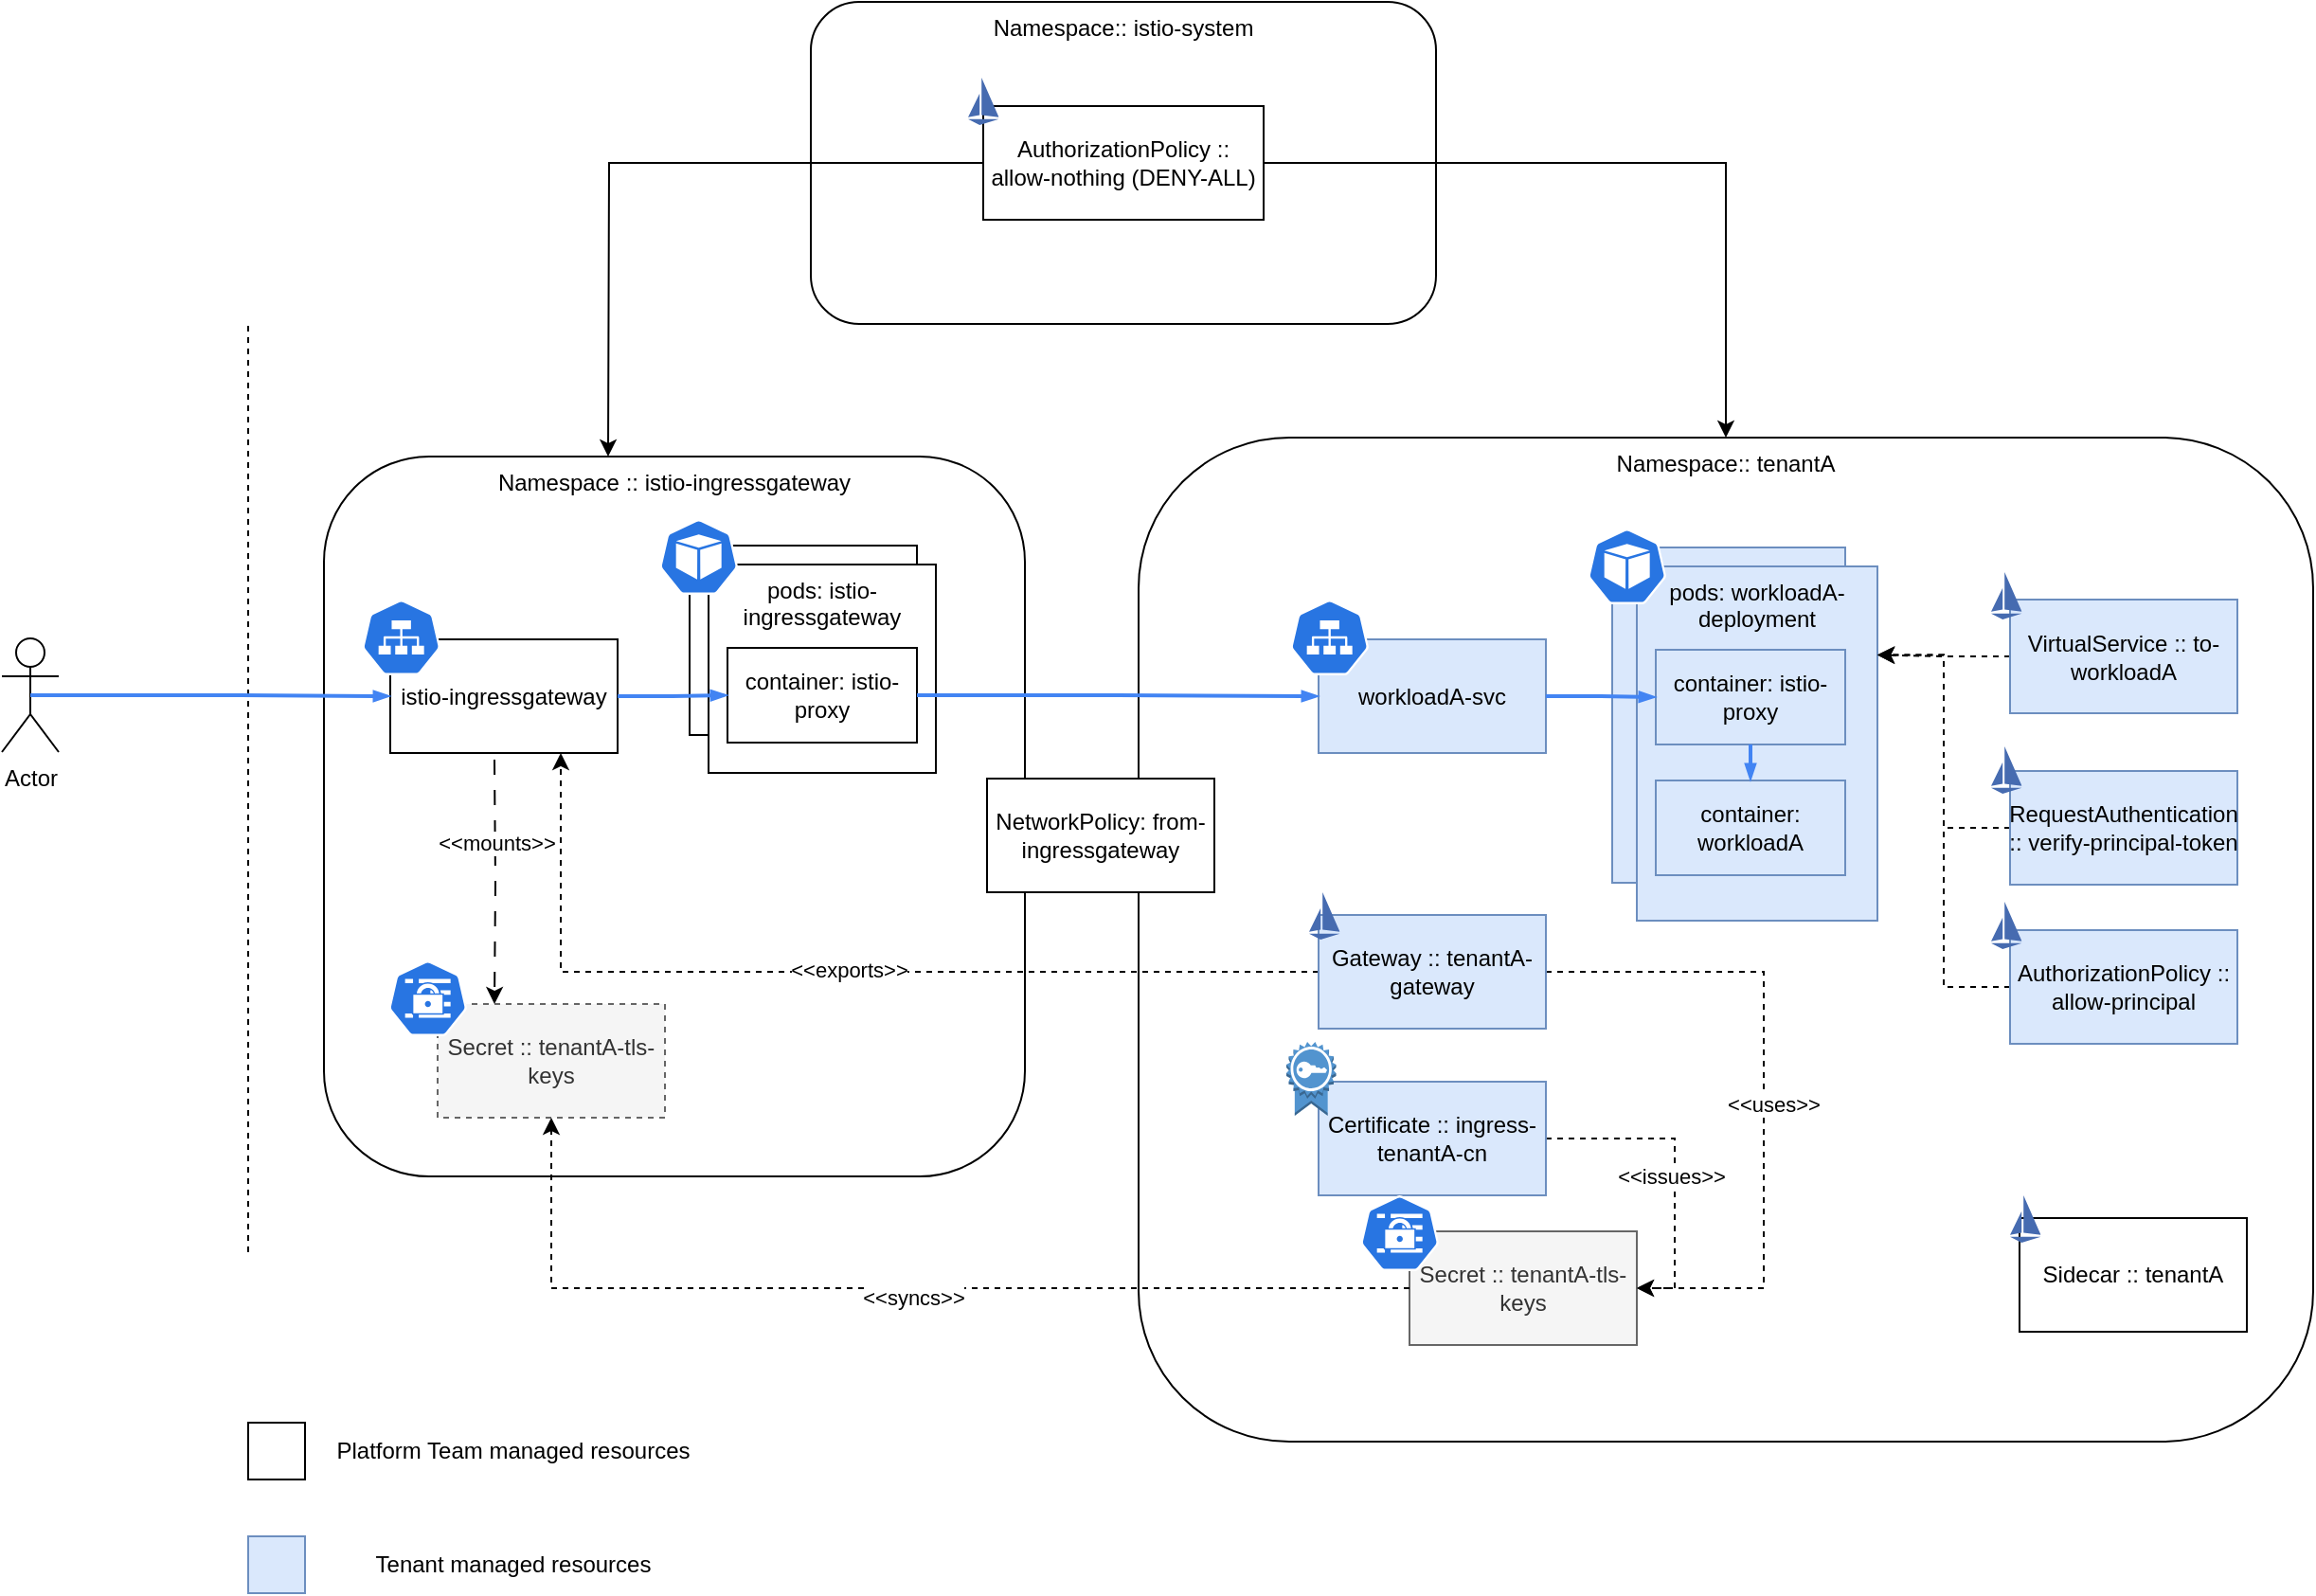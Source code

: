 <mxfile version="24.3.1" type="device" pages="2">
  <diagram name="ingress" id="izFru9m8mN8SNIYhC22C">
    <mxGraphModel dx="1299" dy="2048" grid="1" gridSize="10" guides="1" tooltips="1" connect="1" arrows="1" fold="1" page="1" pageScale="1" pageWidth="827" pageHeight="1169" math="0" shadow="0">
      <root>
        <mxCell id="0" />
        <mxCell id="1" parent="0" />
        <mxCell id="bCBV0M8iA8vUmEJ21bYP-1" value="" style="endArrow=none;dashed=1;html=1;rounded=0;" edge="1" parent="1">
          <mxGeometry width="50" height="50" relative="1" as="geometry">
            <mxPoint x="200" y="610" as="sourcePoint" />
            <mxPoint x="200" y="120" as="targetPoint" />
          </mxGeometry>
        </mxCell>
        <mxCell id="bCBV0M8iA8vUmEJ21bYP-3" value="Namespace :: istio-ingressgateway" style="rounded=1;whiteSpace=wrap;html=1;verticalAlign=top;" vertex="1" parent="1">
          <mxGeometry x="240" y="190" width="370" height="380" as="geometry" />
        </mxCell>
        <mxCell id="bCBV0M8iA8vUmEJ21bYP-4" value="Namespace:: tenantA" style="rounded=1;whiteSpace=wrap;html=1;verticalAlign=top;" vertex="1" parent="1">
          <mxGeometry x="670" y="180" width="620" height="530" as="geometry" />
        </mxCell>
        <mxCell id="bCBV0M8iA8vUmEJ21bYP-9" value="" style="group" vertex="1" connectable="0" parent="1">
          <mxGeometry x="260" y="265.5" width="135" height="81" as="geometry" />
        </mxCell>
        <mxCell id="bCBV0M8iA8vUmEJ21bYP-8" value="istio-ingressgateway" style="rounded=0;whiteSpace=wrap;html=1;" vertex="1" parent="bCBV0M8iA8vUmEJ21bYP-9">
          <mxGeometry x="15" y="21" width="120" height="60" as="geometry" />
        </mxCell>
        <mxCell id="bCBV0M8iA8vUmEJ21bYP-7" value="" style="aspect=fixed;sketch=0;html=1;dashed=0;whitespace=wrap;fillColor=#2875E2;strokeColor=#ffffff;points=[[0.005,0.63,0],[0.1,0.2,0],[0.9,0.2,0],[0.5,0,0],[0.995,0.63,0],[0.72,0.99,0],[0.5,1,0],[0.28,0.99,0]];shape=mxgraph.kubernetes.icon2;prIcon=svc" vertex="1" parent="bCBV0M8iA8vUmEJ21bYP-9">
          <mxGeometry width="41.67" height="40" as="geometry" />
        </mxCell>
        <mxCell id="bCBV0M8iA8vUmEJ21bYP-13" value="" style="group" vertex="1" connectable="0" parent="1">
          <mxGeometry x="417.0" y="223" width="146.0" height="130" as="geometry" />
        </mxCell>
        <mxCell id="bCBV0M8iA8vUmEJ21bYP-10" value="" style="rounded=0;whiteSpace=wrap;html=1;" vertex="1" parent="bCBV0M8iA8vUmEJ21bYP-13">
          <mxGeometry x="16.0" y="14" width="120" height="100" as="geometry" />
        </mxCell>
        <mxCell id="bCBV0M8iA8vUmEJ21bYP-11" value="pods: istio-ingressgateway" style="rounded=0;whiteSpace=wrap;html=1;verticalAlign=top;" vertex="1" parent="bCBV0M8iA8vUmEJ21bYP-13">
          <mxGeometry x="26.0" y="24" width="120" height="110" as="geometry" />
        </mxCell>
        <mxCell id="bCBV0M8iA8vUmEJ21bYP-5" value="" style="aspect=fixed;sketch=0;html=1;dashed=0;whitespace=wrap;fillColor=#2875E2;strokeColor=#ffffff;points=[[0.005,0.63,0],[0.1,0.2,0],[0.9,0.2,0],[0.5,0,0],[0.995,0.63,0],[0.72,0.99,0],[0.5,1,0],[0.28,0.99,0]];shape=mxgraph.kubernetes.icon2;prIcon=pod" vertex="1" parent="bCBV0M8iA8vUmEJ21bYP-13">
          <mxGeometry width="41.67" height="40" as="geometry" />
        </mxCell>
        <mxCell id="bCBV0M8iA8vUmEJ21bYP-12" value="container: istio-proxy" style="rounded=0;whiteSpace=wrap;html=1;" vertex="1" parent="bCBV0M8iA8vUmEJ21bYP-13">
          <mxGeometry x="36.0" y="68" width="100" height="50" as="geometry" />
        </mxCell>
        <mxCell id="bCBV0M8iA8vUmEJ21bYP-14" value="" style="group" vertex="1" connectable="0" parent="1">
          <mxGeometry x="750" y="265.5" width="135" height="81" as="geometry" />
        </mxCell>
        <mxCell id="bCBV0M8iA8vUmEJ21bYP-15" value="workloadA-svc" style="rounded=0;whiteSpace=wrap;html=1;fillColor=#dae8fc;strokeColor=#6c8ebf;" vertex="1" parent="bCBV0M8iA8vUmEJ21bYP-14">
          <mxGeometry x="15" y="21" width="120" height="60" as="geometry" />
        </mxCell>
        <mxCell id="bCBV0M8iA8vUmEJ21bYP-16" value="" style="aspect=fixed;sketch=0;html=1;dashed=0;whitespace=wrap;fillColor=#2875E2;strokeColor=#ffffff;points=[[0.005,0.63,0],[0.1,0.2,0],[0.9,0.2,0],[0.5,0,0],[0.995,0.63,0],[0.72,0.99,0],[0.5,1,0],[0.28,0.99,0]];shape=mxgraph.kubernetes.icon2;prIcon=svc" vertex="1" parent="bCBV0M8iA8vUmEJ21bYP-14">
          <mxGeometry width="41.67" height="40" as="geometry" />
        </mxCell>
        <mxCell id="bCBV0M8iA8vUmEJ21bYP-18" value="" style="rounded=0;whiteSpace=wrap;html=1;container=0;fillColor=#dae8fc;strokeColor=#6c8ebf;" vertex="1" parent="1">
          <mxGeometry x="920" y="238" width="123" height="177" as="geometry" />
        </mxCell>
        <mxCell id="bCBV0M8iA8vUmEJ21bYP-19" value="pods: workloadA-deployment" style="rounded=0;whiteSpace=wrap;html=1;verticalAlign=top;container=0;fillColor=#dae8fc;strokeColor=#6c8ebf;" vertex="1" parent="1">
          <mxGeometry x="933" y="248" width="127" height="187" as="geometry" />
        </mxCell>
        <mxCell id="bCBV0M8iA8vUmEJ21bYP-20" value="" style="aspect=fixed;sketch=0;html=1;dashed=0;whitespace=wrap;fillColor=#2875E2;strokeColor=#ffffff;points=[[0.005,0.63,0],[0.1,0.2,0],[0.9,0.2,0],[0.5,0,0],[0.995,0.63,0],[0.72,0.99,0],[0.5,1,0],[0.28,0.99,0]];shape=mxgraph.kubernetes.icon2;prIcon=pod;container=0;" vertex="1" parent="1">
          <mxGeometry x="907" y="228" width="41.67" height="40" as="geometry" />
        </mxCell>
        <mxCell id="bCBV0M8iA8vUmEJ21bYP-21" value="container: istio-proxy" style="rounded=0;whiteSpace=wrap;html=1;container=0;fillColor=#dae8fc;strokeColor=#6c8ebf;" vertex="1" parent="1">
          <mxGeometry x="943" y="292" width="100" height="50" as="geometry" />
        </mxCell>
        <mxCell id="bCBV0M8iA8vUmEJ21bYP-22" value="container: workloadA" style="rounded=0;whiteSpace=wrap;html=1;container=0;fillColor=#dae8fc;strokeColor=#6c8ebf;" vertex="1" parent="1">
          <mxGeometry x="943" y="361" width="100" height="50" as="geometry" />
        </mxCell>
        <mxCell id="bCBV0M8iA8vUmEJ21bYP-23" value="NetworkPolicy: from-ingressgateway" style="rounded=0;whiteSpace=wrap;html=1;" vertex="1" parent="1">
          <mxGeometry x="590" y="360" width="120" height="60" as="geometry" />
        </mxCell>
        <mxCell id="bCBV0M8iA8vUmEJ21bYP-25" value="Namespace:: istio-system&lt;div&gt;&lt;br&gt;&lt;/div&gt;" style="rounded=1;whiteSpace=wrap;html=1;verticalAlign=top;" vertex="1" parent="1">
          <mxGeometry x="497" y="-50" width="330" height="170" as="geometry" />
        </mxCell>
        <mxCell id="bCBV0M8iA8vUmEJ21bYP-52" style="edgeStyle=orthogonalEdgeStyle;rounded=0;orthogonalLoop=1;jettySize=auto;html=1;entryX=0.5;entryY=0;entryDx=0;entryDy=0;" edge="1" parent="1" source="bCBV0M8iA8vUmEJ21bYP-26" target="bCBV0M8iA8vUmEJ21bYP-4">
          <mxGeometry relative="1" as="geometry">
            <Array as="points">
              <mxPoint x="980" y="35" />
            </Array>
          </mxGeometry>
        </mxCell>
        <mxCell id="bCBV0M8iA8vUmEJ21bYP-53" style="edgeStyle=orthogonalEdgeStyle;rounded=0;orthogonalLoop=1;jettySize=auto;html=1;entryX=0.5;entryY=0;entryDx=0;entryDy=0;exitX=0;exitY=0.5;exitDx=0;exitDy=0;" edge="1" parent="1" source="bCBV0M8iA8vUmEJ21bYP-26">
          <mxGeometry relative="1" as="geometry">
            <mxPoint x="627" y="65" as="sourcePoint" />
            <mxPoint x="390" y="190" as="targetPoint" />
          </mxGeometry>
        </mxCell>
        <mxCell id="bCBV0M8iA8vUmEJ21bYP-26" value="AuthorizationPolicy :: allow-nothing (DENY-ALL)" style="rounded=0;whiteSpace=wrap;html=1;" vertex="1" parent="1">
          <mxGeometry x="588" y="5" width="148" height="60" as="geometry" />
        </mxCell>
        <mxCell id="bCBV0M8iA8vUmEJ21bYP-64" style="edgeStyle=orthogonalEdgeStyle;rounded=0;orthogonalLoop=1;jettySize=auto;html=1;entryX=1;entryY=0.25;entryDx=0;entryDy=0;dashed=1;" edge="1" parent="1" source="bCBV0M8iA8vUmEJ21bYP-27" target="bCBV0M8iA8vUmEJ21bYP-19">
          <mxGeometry relative="1" as="geometry" />
        </mxCell>
        <mxCell id="bCBV0M8iA8vUmEJ21bYP-27" value="VirtualService :: to-workloadA" style="rounded=0;whiteSpace=wrap;html=1;fillColor=#dae8fc;strokeColor=#6c8ebf;" vertex="1" parent="1">
          <mxGeometry x="1130" y="265.5" width="120" height="60" as="geometry" />
        </mxCell>
        <mxCell id="bCBV0M8iA8vUmEJ21bYP-66" style="edgeStyle=orthogonalEdgeStyle;rounded=0;orthogonalLoop=1;jettySize=auto;html=1;entryX=1;entryY=0.25;entryDx=0;entryDy=0;dashed=1;" edge="1" parent="1" source="bCBV0M8iA8vUmEJ21bYP-28" target="bCBV0M8iA8vUmEJ21bYP-19">
          <mxGeometry relative="1" as="geometry" />
        </mxCell>
        <mxCell id="bCBV0M8iA8vUmEJ21bYP-28" value="AuthorizationPolicy :: allow-principal" style="rounded=0;whiteSpace=wrap;html=1;fillColor=#dae8fc;strokeColor=#6c8ebf;" vertex="1" parent="1">
          <mxGeometry x="1130" y="440" width="120" height="60" as="geometry" />
        </mxCell>
        <mxCell id="bCBV0M8iA8vUmEJ21bYP-65" style="edgeStyle=orthogonalEdgeStyle;rounded=0;orthogonalLoop=1;jettySize=auto;html=1;entryX=1;entryY=0.25;entryDx=0;entryDy=0;dashed=1;" edge="1" parent="1" source="bCBV0M8iA8vUmEJ21bYP-29" target="bCBV0M8iA8vUmEJ21bYP-19">
          <mxGeometry relative="1" as="geometry" />
        </mxCell>
        <mxCell id="bCBV0M8iA8vUmEJ21bYP-29" value="RequestAuthentication :: verify-principal-token" style="rounded=0;whiteSpace=wrap;html=1;fillColor=#dae8fc;strokeColor=#6c8ebf;" vertex="1" parent="1">
          <mxGeometry x="1130" y="356" width="120" height="60" as="geometry" />
        </mxCell>
        <mxCell id="bCBV0M8iA8vUmEJ21bYP-39" style="edgeStyle=orthogonalEdgeStyle;rounded=0;orthogonalLoop=1;jettySize=auto;html=1;entryX=1;entryY=0.5;entryDx=0;entryDy=0;exitX=1;exitY=0.5;exitDx=0;exitDy=0;dashed=1;" edge="1" parent="1" source="bCBV0M8iA8vUmEJ21bYP-30" target="bCBV0M8iA8vUmEJ21bYP-31">
          <mxGeometry relative="1" as="geometry" />
        </mxCell>
        <mxCell id="bCBV0M8iA8vUmEJ21bYP-43" value="&amp;lt;&amp;lt;issues&amp;gt;&amp;gt;" style="edgeLabel;html=1;align=center;verticalAlign=middle;resizable=0;points=[];" vertex="1" connectable="0" parent="bCBV0M8iA8vUmEJ21bYP-39">
          <mxGeometry x="-0.551" y="-4" relative="1" as="geometry">
            <mxPoint x="28" y="16" as="offset" />
          </mxGeometry>
        </mxCell>
        <mxCell id="bCBV0M8iA8vUmEJ21bYP-30" value="Certificate :: ingress-tenantA-cn" style="rounded=0;whiteSpace=wrap;html=1;fillColor=#dae8fc;strokeColor=#6c8ebf;" vertex="1" parent="1">
          <mxGeometry x="765" y="520" width="120" height="60" as="geometry" />
        </mxCell>
        <mxCell id="bCBV0M8iA8vUmEJ21bYP-32" value="" style="group" vertex="1" connectable="0" parent="1">
          <mxGeometry x="793" y="585" width="140" height="74" as="geometry" />
        </mxCell>
        <mxCell id="bCBV0M8iA8vUmEJ21bYP-31" value="Secret :: tenantA-tls-keys" style="rounded=0;whiteSpace=wrap;html=1;fillColor=#f5f5f5;fontColor=#333333;strokeColor=#666666;" vertex="1" parent="bCBV0M8iA8vUmEJ21bYP-32">
          <mxGeometry x="20" y="14" width="120" height="60" as="geometry" />
        </mxCell>
        <mxCell id="bCBV0M8iA8vUmEJ21bYP-24" value="" style="aspect=fixed;sketch=0;html=1;dashed=0;whitespace=wrap;fillColor=#2875E2;strokeColor=#ffffff;points=[[0.005,0.63,0],[0.1,0.2,0],[0.9,0.2,0],[0.5,0,0],[0.995,0.63,0],[0.72,0.99,0],[0.5,1,0],[0.28,0.99,0]];shape=mxgraph.kubernetes.icon2;prIcon=secret" vertex="1" parent="bCBV0M8iA8vUmEJ21bYP-32">
          <mxGeometry x="-6" y="-5" width="41.67" height="40" as="geometry" />
        </mxCell>
        <mxCell id="bCBV0M8iA8vUmEJ21bYP-33" value="" style="group" vertex="1" connectable="0" parent="1">
          <mxGeometry x="280" y="465" width="140" height="74" as="geometry" />
        </mxCell>
        <mxCell id="bCBV0M8iA8vUmEJ21bYP-34" value="Secret :: tenantA-tls-keys" style="rounded=0;whiteSpace=wrap;html=1;fillColor=#f5f5f5;fontColor=#333333;strokeColor=#666666;dashed=1;" vertex="1" parent="bCBV0M8iA8vUmEJ21bYP-33">
          <mxGeometry x="20" y="14" width="120" height="60" as="geometry" />
        </mxCell>
        <mxCell id="bCBV0M8iA8vUmEJ21bYP-35" value="" style="aspect=fixed;sketch=0;html=1;dashed=0;whitespace=wrap;fillColor=#2875E2;strokeColor=#ffffff;points=[[0.005,0.63,0],[0.1,0.2,0],[0.9,0.2,0],[0.5,0,0],[0.995,0.63,0],[0.72,0.99,0],[0.5,1,0],[0.28,0.99,0]];shape=mxgraph.kubernetes.icon2;prIcon=secret" vertex="1" parent="bCBV0M8iA8vUmEJ21bYP-33">
          <mxGeometry x="-6" y="-9" width="41.67" height="40" as="geometry" />
        </mxCell>
        <mxCell id="bCBV0M8iA8vUmEJ21bYP-36" style="edgeStyle=orthogonalEdgeStyle;rounded=0;orthogonalLoop=1;jettySize=auto;html=1;dashed=1;" edge="1" parent="1" source="bCBV0M8iA8vUmEJ21bYP-31" target="bCBV0M8iA8vUmEJ21bYP-34">
          <mxGeometry relative="1" as="geometry" />
        </mxCell>
        <mxCell id="bCBV0M8iA8vUmEJ21bYP-44" value="&amp;lt;&amp;lt;syncs&amp;gt;&amp;gt;" style="edgeLabel;html=1;align=center;verticalAlign=middle;resizable=0;points=[];" vertex="1" connectable="0" parent="bCBV0M8iA8vUmEJ21bYP-36">
          <mxGeometry x="-0.034" y="5" relative="1" as="geometry">
            <mxPoint as="offset" />
          </mxGeometry>
        </mxCell>
        <mxCell id="bCBV0M8iA8vUmEJ21bYP-37" value="Actor" style="shape=umlActor;verticalLabelPosition=bottom;verticalAlign=top;html=1;outlineConnect=0;" vertex="1" parent="1">
          <mxGeometry x="70" y="286" width="30" height="60" as="geometry" />
        </mxCell>
        <mxCell id="bCBV0M8iA8vUmEJ21bYP-40" style="edgeStyle=orthogonalEdgeStyle;rounded=0;orthogonalLoop=1;jettySize=auto;html=1;entryX=0.75;entryY=1;entryDx=0;entryDy=0;dashed=1;" edge="1" parent="1" source="bCBV0M8iA8vUmEJ21bYP-38" target="bCBV0M8iA8vUmEJ21bYP-8">
          <mxGeometry relative="1" as="geometry" />
        </mxCell>
        <mxCell id="bCBV0M8iA8vUmEJ21bYP-45" value="&amp;lt;&amp;lt;exports&amp;gt;&amp;gt;" style="edgeLabel;html=1;align=center;verticalAlign=middle;resizable=0;points=[];" vertex="1" connectable="0" parent="bCBV0M8iA8vUmEJ21bYP-40">
          <mxGeometry x="-0.04" y="-1" relative="1" as="geometry">
            <mxPoint x="-1" as="offset" />
          </mxGeometry>
        </mxCell>
        <mxCell id="bCBV0M8iA8vUmEJ21bYP-41" style="edgeStyle=orthogonalEdgeStyle;rounded=0;orthogonalLoop=1;jettySize=auto;html=1;entryX=1;entryY=0.5;entryDx=0;entryDy=0;dashed=1;" edge="1" parent="1" source="bCBV0M8iA8vUmEJ21bYP-38" target="bCBV0M8iA8vUmEJ21bYP-31">
          <mxGeometry relative="1" as="geometry">
            <mxPoint x="959" y="460" as="sourcePoint" />
            <mxPoint x="1007" y="627" as="targetPoint" />
            <Array as="points">
              <mxPoint x="1000" y="462" />
              <mxPoint x="1000" y="629" />
            </Array>
          </mxGeometry>
        </mxCell>
        <mxCell id="bCBV0M8iA8vUmEJ21bYP-42" value="&amp;lt;&amp;lt;uses&amp;gt;&amp;gt;" style="edgeLabel;html=1;align=center;verticalAlign=middle;resizable=0;points=[];" vertex="1" connectable="0" parent="bCBV0M8iA8vUmEJ21bYP-41">
          <mxGeometry x="-0.174" y="-2" relative="1" as="geometry">
            <mxPoint x="7" y="41" as="offset" />
          </mxGeometry>
        </mxCell>
        <mxCell id="bCBV0M8iA8vUmEJ21bYP-38" value="Gateway :: tenantA-gateway" style="rounded=0;whiteSpace=wrap;html=1;fillColor=#dae8fc;strokeColor=#6c8ebf;" vertex="1" parent="1">
          <mxGeometry x="765" y="432" width="120" height="60" as="geometry" />
        </mxCell>
        <mxCell id="bCBV0M8iA8vUmEJ21bYP-46" value="" style="edgeStyle=orthogonalEdgeStyle;fontSize=12;html=1;endArrow=blockThin;endFill=1;rounded=0;strokeWidth=2;endSize=4;startSize=4;dashed=0;strokeColor=#4284F3;exitX=0.5;exitY=0.5;exitDx=0;exitDy=0;exitPerimeter=0;entryX=0;entryY=0.5;entryDx=0;entryDy=0;" edge="1" parent="1" source="bCBV0M8iA8vUmEJ21bYP-37" target="bCBV0M8iA8vUmEJ21bYP-8">
          <mxGeometry width="100" relative="1" as="geometry">
            <mxPoint x="650" y="280" as="sourcePoint" />
            <mxPoint x="750" y="280" as="targetPoint" />
          </mxGeometry>
        </mxCell>
        <mxCell id="bCBV0M8iA8vUmEJ21bYP-47" value="" style="edgeStyle=orthogonalEdgeStyle;fontSize=12;html=1;endArrow=blockThin;endFill=1;rounded=0;strokeWidth=2;endSize=4;startSize=4;dashed=0;strokeColor=#4284F3;exitX=1;exitY=0.5;exitDx=0;exitDy=0;entryX=0;entryY=0.5;entryDx=0;entryDy=0;" edge="1" parent="1" source="bCBV0M8iA8vUmEJ21bYP-8" target="bCBV0M8iA8vUmEJ21bYP-12">
          <mxGeometry width="100" relative="1" as="geometry">
            <mxPoint x="95" y="325" as="sourcePoint" />
            <mxPoint x="285" y="327" as="targetPoint" />
          </mxGeometry>
        </mxCell>
        <mxCell id="bCBV0M8iA8vUmEJ21bYP-48" value="" style="edgeStyle=orthogonalEdgeStyle;fontSize=12;html=1;endArrow=blockThin;endFill=1;rounded=0;strokeWidth=2;endSize=4;startSize=4;dashed=0;strokeColor=#4284F3;exitX=1;exitY=0.5;exitDx=0;exitDy=0;entryX=0;entryY=0.5;entryDx=0;entryDy=0;" edge="1" parent="1" source="bCBV0M8iA8vUmEJ21bYP-12" target="bCBV0M8iA8vUmEJ21bYP-15">
          <mxGeometry width="100" relative="1" as="geometry">
            <mxPoint x="650" y="280" as="sourcePoint" />
            <mxPoint x="750" y="280" as="targetPoint" />
          </mxGeometry>
        </mxCell>
        <mxCell id="bCBV0M8iA8vUmEJ21bYP-49" value="" style="edgeStyle=orthogonalEdgeStyle;fontSize=12;html=1;endArrow=blockThin;endFill=1;rounded=0;strokeWidth=2;endSize=4;startSize=4;dashed=0;strokeColor=#4284F3;entryX=0;entryY=0.5;entryDx=0;entryDy=0;exitX=1;exitY=0.5;exitDx=0;exitDy=0;" edge="1" parent="1" source="bCBV0M8iA8vUmEJ21bYP-15" target="bCBV0M8iA8vUmEJ21bYP-21">
          <mxGeometry width="100" relative="1" as="geometry">
            <mxPoint x="650" y="280" as="sourcePoint" />
            <mxPoint x="750" y="280" as="targetPoint" />
          </mxGeometry>
        </mxCell>
        <mxCell id="bCBV0M8iA8vUmEJ21bYP-51" value="" style="edgeStyle=orthogonalEdgeStyle;fontSize=12;html=1;endArrow=blockThin;endFill=1;rounded=0;strokeWidth=2;endSize=4;startSize=4;dashed=0;strokeColor=#4284F3;exitX=0.5;exitY=1;exitDx=0;exitDy=0;entryX=0.5;entryY=0;entryDx=0;entryDy=0;" edge="1" parent="1" source="bCBV0M8iA8vUmEJ21bYP-21" target="bCBV0M8iA8vUmEJ21bYP-22">
          <mxGeometry width="100" relative="1" as="geometry">
            <mxPoint x="650" y="278" as="sourcePoint" />
            <mxPoint x="750" y="278" as="targetPoint" />
            <Array as="points" />
          </mxGeometry>
        </mxCell>
        <mxCell id="bCBV0M8iA8vUmEJ21bYP-54" value="" style="rounded=0;whiteSpace=wrap;html=1;" vertex="1" parent="1">
          <mxGeometry x="200" y="700" width="30" height="30" as="geometry" />
        </mxCell>
        <mxCell id="bCBV0M8iA8vUmEJ21bYP-55" value="" style="rounded=0;whiteSpace=wrap;html=1;fillColor=#dae8fc;strokeColor=#6c8ebf;" vertex="1" parent="1">
          <mxGeometry x="200" y="760" width="30" height="30" as="geometry" />
        </mxCell>
        <mxCell id="bCBV0M8iA8vUmEJ21bYP-56" value="Platform Team managed resources" style="text;html=1;align=center;verticalAlign=middle;whiteSpace=wrap;rounded=0;" vertex="1" parent="1">
          <mxGeometry x="240" y="700" width="200" height="30" as="geometry" />
        </mxCell>
        <mxCell id="bCBV0M8iA8vUmEJ21bYP-57" value="Tenant managed resources" style="text;html=1;align=center;verticalAlign=middle;whiteSpace=wrap;rounded=0;" vertex="1" parent="1">
          <mxGeometry x="240" y="760" width="200" height="30" as="geometry" />
        </mxCell>
        <mxCell id="bCBV0M8iA8vUmEJ21bYP-58" value="" style="editableCssRules=.*;html=1;shape=image;verticalLabelPosition=bottom;labelBackgroundColor=#ffffff;verticalAlign=top;aspect=fixed;imageAspect=0;image=data:image/svg+xml,PHN2ZyB4bWxucz0iaHR0cDovL3d3dy53My5vcmcvMjAwMC9zdmciIHhtbG5zOnY9Imh0dHBzOi8vdmVjdGEuaW8vbmFubyIgd2lkdGg9IjE2MCIgaGVpZ2h0PSIyNDAiIHZpZXdCb3g9IjAgMCAxNjAgMjQwIj4mI3hhOwk8c3R5bGUgdHlwZT0idGV4dC9jc3MiPiYjeGE7CS5zdDB7ZmlsbDojNDY2YmIwO30mI3hhOwk8L3N0eWxlPiYjeGE7CTxwYXRoIGNsYXNzPSJzdDAiIGQ9Ik02MCAyNDBMMCAyMTBoMTYwem0wLTE2MEwwIDIwMGw2MC0xMHpNNzAgMHYxOTBsOTAgMTB6Ii8+JiN4YTs8L3N2Zz4=;fontColor=default;" vertex="1" parent="1">
          <mxGeometry x="760" y="420" width="16.25" height="25" as="geometry" />
        </mxCell>
        <mxCell id="bCBV0M8iA8vUmEJ21bYP-59" value="" style="editableCssRules=.*;html=1;shape=image;verticalLabelPosition=bottom;labelBackgroundColor=#ffffff;verticalAlign=top;aspect=fixed;imageAspect=0;image=data:image/svg+xml,PHN2ZyB4bWxucz0iaHR0cDovL3d3dy53My5vcmcvMjAwMC9zdmciIHhtbG5zOnY9Imh0dHBzOi8vdmVjdGEuaW8vbmFubyIgd2lkdGg9IjE2MCIgaGVpZ2h0PSIyNDAiIHZpZXdCb3g9IjAgMCAxNjAgMjQwIj4mI3hhOwk8c3R5bGUgdHlwZT0idGV4dC9jc3MiPiYjeGE7CS5zdDB7ZmlsbDojNDY2YmIwO30mI3hhOwk8L3N0eWxlPiYjeGE7CTxwYXRoIGNsYXNzPSJzdDAiIGQ9Ik02MCAyNDBMMCAyMTBoMTYwem0wLTE2MEwwIDIwMGw2MC0xMHpNNzAgMHYxOTBsOTAgMTB6Ii8+JiN4YTs8L3N2Zz4=;fontColor=default;" vertex="1" parent="1">
          <mxGeometry x="1120" y="251" width="16.25" height="25" as="geometry" />
        </mxCell>
        <mxCell id="bCBV0M8iA8vUmEJ21bYP-60" value="" style="editableCssRules=.*;html=1;shape=image;verticalLabelPosition=bottom;labelBackgroundColor=#ffffff;verticalAlign=top;aspect=fixed;imageAspect=0;image=data:image/svg+xml,PHN2ZyB4bWxucz0iaHR0cDovL3d3dy53My5vcmcvMjAwMC9zdmciIHhtbG5zOnY9Imh0dHBzOi8vdmVjdGEuaW8vbmFubyIgd2lkdGg9IjE2MCIgaGVpZ2h0PSIyNDAiIHZpZXdCb3g9IjAgMCAxNjAgMjQwIj4mI3hhOwk8c3R5bGUgdHlwZT0idGV4dC9jc3MiPiYjeGE7CS5zdDB7ZmlsbDojNDY2YmIwO30mI3hhOwk8L3N0eWxlPiYjeGE7CTxwYXRoIGNsYXNzPSJzdDAiIGQ9Ik02MCAyNDBMMCAyMTBoMTYwem0wLTE2MEwwIDIwMGw2MC0xMHpNNzAgMHYxOTBsOTAgMTB6Ii8+JiN4YTs8L3N2Zz4=;fontColor=default;" vertex="1" parent="1">
          <mxGeometry x="1120" y="343" width="16.25" height="25" as="geometry" />
        </mxCell>
        <mxCell id="bCBV0M8iA8vUmEJ21bYP-61" value="" style="editableCssRules=.*;html=1;shape=image;verticalLabelPosition=bottom;labelBackgroundColor=#ffffff;verticalAlign=top;aspect=fixed;imageAspect=0;image=data:image/svg+xml,PHN2ZyB4bWxucz0iaHR0cDovL3d3dy53My5vcmcvMjAwMC9zdmciIHhtbG5zOnY9Imh0dHBzOi8vdmVjdGEuaW8vbmFubyIgd2lkdGg9IjE2MCIgaGVpZ2h0PSIyNDAiIHZpZXdCb3g9IjAgMCAxNjAgMjQwIj4mI3hhOwk8c3R5bGUgdHlwZT0idGV4dC9jc3MiPiYjeGE7CS5zdDB7ZmlsbDojNDY2YmIwO30mI3hhOwk8L3N0eWxlPiYjeGE7CTxwYXRoIGNsYXNzPSJzdDAiIGQ9Ik02MCAyNDBMMCAyMTBoMTYwem0wLTE2MEwwIDIwMGw2MC0xMHpNNzAgMHYxOTBsOTAgMTB6Ii8+JiN4YTs8L3N2Zz4=;fontColor=default;" vertex="1" parent="1">
          <mxGeometry x="1120" y="425" width="16.25" height="25" as="geometry" />
        </mxCell>
        <mxCell id="bCBV0M8iA8vUmEJ21bYP-62" value="" style="outlineConnect=0;dashed=0;verticalLabelPosition=bottom;verticalAlign=top;align=center;html=1;shape=mxgraph.aws3.certificate;fillColor=#5294CF;gradientColor=none;" vertex="1" parent="1">
          <mxGeometry x="748" y="499" width="26.25" height="39" as="geometry" />
        </mxCell>
        <mxCell id="bCBV0M8iA8vUmEJ21bYP-63" value="" style="editableCssRules=.*;html=1;shape=image;verticalLabelPosition=bottom;labelBackgroundColor=#ffffff;verticalAlign=top;aspect=fixed;imageAspect=0;image=data:image/svg+xml,PHN2ZyB4bWxucz0iaHR0cDovL3d3dy53My5vcmcvMjAwMC9zdmciIHhtbG5zOnY9Imh0dHBzOi8vdmVjdGEuaW8vbmFubyIgd2lkdGg9IjE2MCIgaGVpZ2h0PSIyNDAiIHZpZXdCb3g9IjAgMCAxNjAgMjQwIj4mI3hhOwk8c3R5bGUgdHlwZT0idGV4dC9jc3MiPiYjeGE7CS5zdDB7ZmlsbDojNDY2YmIwO30mI3hhOwk8L3N0eWxlPiYjeGE7CTxwYXRoIGNsYXNzPSJzdDAiIGQ9Ik02MCAyNDBMMCAyMTBoMTYwem0wLTE2MEwwIDIwMGw2MC0xMHpNNzAgMHYxOTBsOTAgMTB6Ii8+JiN4YTs8L3N2Zz4=;fontColor=default;" vertex="1" parent="1">
          <mxGeometry x="580" y="-10" width="16.25" height="25" as="geometry" />
        </mxCell>
        <mxCell id="1zjRF4ctoeAxyLe1lQBn-1" style="edgeStyle=orthogonalEdgeStyle;rounded=0;orthogonalLoop=1;jettySize=auto;html=1;entryX=0.25;entryY=0;entryDx=0;entryDy=0;dashed=1;dashPattern=8 8;" edge="1" parent="1" target="bCBV0M8iA8vUmEJ21bYP-34">
          <mxGeometry relative="1" as="geometry">
            <mxPoint x="330" y="350" as="sourcePoint" />
          </mxGeometry>
        </mxCell>
        <mxCell id="1zjRF4ctoeAxyLe1lQBn-2" value="&amp;lt;&amp;lt;mounts&amp;gt;&amp;gt;" style="edgeLabel;html=1;align=center;verticalAlign=middle;resizable=0;points=[];" vertex="1" connectable="0" parent="1zjRF4ctoeAxyLe1lQBn-1">
          <mxGeometry x="-0.317" relative="1" as="geometry">
            <mxPoint as="offset" />
          </mxGeometry>
        </mxCell>
        <mxCell id="pZ-Gi73iqWFXTeLQVeAm-1" value="" style="group" vertex="1" connectable="0" parent="1">
          <mxGeometry x="1130" y="580" width="125" height="72" as="geometry" />
        </mxCell>
        <mxCell id="pZ-Gi73iqWFXTeLQVeAm-2" value="Sidecar :: tenantA" style="rounded=0;whiteSpace=wrap;html=1;" vertex="1" parent="pZ-Gi73iqWFXTeLQVeAm-1">
          <mxGeometry x="5" y="12" width="120" height="60" as="geometry" />
        </mxCell>
        <mxCell id="pZ-Gi73iqWFXTeLQVeAm-3" value="" style="editableCssRules=.*;html=1;shape=image;verticalLabelPosition=bottom;labelBackgroundColor=#ffffff;verticalAlign=top;aspect=fixed;imageAspect=0;image=data:image/svg+xml,PHN2ZyB4bWxucz0iaHR0cDovL3d3dy53My5vcmcvMjAwMC9zdmciIHhtbG5zOnY9Imh0dHBzOi8vdmVjdGEuaW8vbmFubyIgd2lkdGg9IjE2MCIgaGVpZ2h0PSIyNDAiIHZpZXdCb3g9IjAgMCAxNjAgMjQwIj4mI3hhOwk8c3R5bGUgdHlwZT0idGV4dC9jc3MiPiYjeGE7CS5zdDB7ZmlsbDojNDY2YmIwO30mI3hhOwk8L3N0eWxlPiYjeGE7CTxwYXRoIGNsYXNzPSJzdDAiIGQ9Ik02MCAyNDBMMCAyMTBoMTYwem0wLTE2MEwwIDIwMGw2MC0xMHpNNzAgMHYxOTBsOTAgMTB6Ii8+JiN4YTs8L3N2Zz4=;fontColor=default;" vertex="1" parent="pZ-Gi73iqWFXTeLQVeAm-1">
          <mxGeometry width="16.25" height="25" as="geometry" />
        </mxCell>
      </root>
    </mxGraphModel>
  </diagram>
  <diagram name="egress" id="eu8dlVKgVr1A6gYM7wWt">
    <mxGraphModel dx="1136" dy="1938" grid="1" gridSize="10" guides="1" tooltips="1" connect="1" arrows="1" fold="1" page="1" pageScale="1" pageWidth="827" pageHeight="1169" math="0" shadow="0">
      <root>
        <mxCell id="unY1gIZ72jHVoeAzX-cA-0" />
        <mxCell id="unY1gIZ72jHVoeAzX-cA-1" parent="unY1gIZ72jHVoeAzX-cA-0" />
        <mxCell id="unY1gIZ72jHVoeAzX-cA-3" value="Namespace :: tenantA-egressgateway" style="rounded=1;whiteSpace=wrap;html=1;verticalAlign=top;" vertex="1" parent="unY1gIZ72jHVoeAzX-cA-1">
          <mxGeometry x="940" y="290.5" width="370" height="380" as="geometry" />
        </mxCell>
        <mxCell id="unY1gIZ72jHVoeAzX-cA-4" value="Namespace:: tenantA" style="rounded=1;whiteSpace=wrap;html=1;verticalAlign=top;" vertex="1" parent="unY1gIZ72jHVoeAzX-cA-1">
          <mxGeometry x="150" y="290" width="590" height="540" as="geometry" />
        </mxCell>
        <mxCell id="unY1gIZ72jHVoeAzX-cA-5" value="" style="group" vertex="1" connectable="0" parent="unY1gIZ72jHVoeAzX-cA-1">
          <mxGeometry x="960" y="366" width="135" height="81" as="geometry" />
        </mxCell>
        <mxCell id="unY1gIZ72jHVoeAzX-cA-6" value="tenantA-egressgateway" style="rounded=0;whiteSpace=wrap;html=1;" vertex="1" parent="unY1gIZ72jHVoeAzX-cA-5">
          <mxGeometry x="15" y="21" width="120" height="60" as="geometry" />
        </mxCell>
        <mxCell id="unY1gIZ72jHVoeAzX-cA-7" value="" style="aspect=fixed;sketch=0;html=1;dashed=0;whitespace=wrap;fillColor=#2875E2;strokeColor=#ffffff;points=[[0.005,0.63,0],[0.1,0.2,0],[0.9,0.2,0],[0.5,0,0],[0.995,0.63,0],[0.72,0.99,0],[0.5,1,0],[0.28,0.99,0]];shape=mxgraph.kubernetes.icon2;prIcon=svc" vertex="1" parent="unY1gIZ72jHVoeAzX-cA-5">
          <mxGeometry width="41.67" height="40" as="geometry" />
        </mxCell>
        <mxCell id="unY1gIZ72jHVoeAzX-cA-8" value="" style="group" vertex="1" connectable="0" parent="unY1gIZ72jHVoeAzX-cA-1">
          <mxGeometry x="1117" y="323.5" width="146.0" height="130" as="geometry" />
        </mxCell>
        <mxCell id="unY1gIZ72jHVoeAzX-cA-9" value="" style="rounded=0;whiteSpace=wrap;html=1;" vertex="1" parent="unY1gIZ72jHVoeAzX-cA-8">
          <mxGeometry x="16.0" y="14" width="120" height="100" as="geometry" />
        </mxCell>
        <mxCell id="unY1gIZ72jHVoeAzX-cA-10" value="pods: tenantA-egressgateway" style="rounded=0;whiteSpace=wrap;html=1;verticalAlign=top;" vertex="1" parent="unY1gIZ72jHVoeAzX-cA-8">
          <mxGeometry x="26.0" y="24" width="120" height="110" as="geometry" />
        </mxCell>
        <mxCell id="unY1gIZ72jHVoeAzX-cA-11" value="" style="aspect=fixed;sketch=0;html=1;dashed=0;whitespace=wrap;fillColor=#2875E2;strokeColor=#ffffff;points=[[0.005,0.63,0],[0.1,0.2,0],[0.9,0.2,0],[0.5,0,0],[0.995,0.63,0],[0.72,0.99,0],[0.5,1,0],[0.28,0.99,0]];shape=mxgraph.kubernetes.icon2;prIcon=pod" vertex="1" parent="unY1gIZ72jHVoeAzX-cA-8">
          <mxGeometry width="41.67" height="40" as="geometry" />
        </mxCell>
        <mxCell id="unY1gIZ72jHVoeAzX-cA-12" value="container: istio-proxy" style="rounded=0;whiteSpace=wrap;html=1;" vertex="1" parent="unY1gIZ72jHVoeAzX-cA-8">
          <mxGeometry x="36.0" y="68" width="100" height="50" as="geometry" />
        </mxCell>
        <mxCell id="unY1gIZ72jHVoeAzX-cA-16" value="" style="rounded=0;whiteSpace=wrap;html=1;container=0;fillColor=#dae8fc;strokeColor=#6c8ebf;" vertex="1" parent="unY1gIZ72jHVoeAzX-cA-1">
          <mxGeometry x="553" y="350" width="123" height="177" as="geometry" />
        </mxCell>
        <mxCell id="unY1gIZ72jHVoeAzX-cA-17" value="pods: workloadA-deployment" style="rounded=0;whiteSpace=wrap;html=1;verticalAlign=top;container=0;fillColor=#dae8fc;strokeColor=#6c8ebf;" vertex="1" parent="unY1gIZ72jHVoeAzX-cA-1">
          <mxGeometry x="566" y="360" width="127" height="187" as="geometry" />
        </mxCell>
        <mxCell id="unY1gIZ72jHVoeAzX-cA-18" value="" style="aspect=fixed;sketch=0;html=1;dashed=0;whitespace=wrap;fillColor=#2875E2;strokeColor=#ffffff;points=[[0.005,0.63,0],[0.1,0.2,0],[0.9,0.2,0],[0.5,0,0],[0.995,0.63,0],[0.72,0.99,0],[0.5,1,0],[0.28,0.99,0]];shape=mxgraph.kubernetes.icon2;prIcon=pod;container=0;" vertex="1" parent="unY1gIZ72jHVoeAzX-cA-1">
          <mxGeometry x="540" y="340" width="41.67" height="40" as="geometry" />
        </mxCell>
        <mxCell id="unY1gIZ72jHVoeAzX-cA-19" value="container: istio-proxy" style="rounded=0;whiteSpace=wrap;html=1;container=0;fillColor=#dae8fc;strokeColor=#6c8ebf;" vertex="1" parent="unY1gIZ72jHVoeAzX-cA-1">
          <mxGeometry x="576" y="404" width="100" height="50" as="geometry" />
        </mxCell>
        <mxCell id="unY1gIZ72jHVoeAzX-cA-20" value="container: workloadA" style="rounded=0;whiteSpace=wrap;html=1;container=0;fillColor=#dae8fc;strokeColor=#6c8ebf;" vertex="1" parent="unY1gIZ72jHVoeAzX-cA-1">
          <mxGeometry x="576" y="473" width="100" height="50" as="geometry" />
        </mxCell>
        <mxCell id="unY1gIZ72jHVoeAzX-cA-22" value="Namespace:: istio-system&lt;div&gt;&lt;br&gt;&lt;/div&gt;" style="rounded=1;whiteSpace=wrap;html=1;verticalAlign=top;" vertex="1" parent="unY1gIZ72jHVoeAzX-cA-1">
          <mxGeometry x="150" y="-260" width="580" height="410" as="geometry" />
        </mxCell>
        <mxCell id="unY1gIZ72jHVoeAzX-cA-23" value="&amp;lt;&amp;lt;enforces&amp;gt;&amp;gt;" style="edgeStyle=orthogonalEdgeStyle;rounded=0;orthogonalLoop=1;jettySize=auto;html=1;entryX=0.5;entryY=0;entryDx=0;entryDy=0;" edge="1" parent="unY1gIZ72jHVoeAzX-cA-1" source="unY1gIZ72jHVoeAzX-cA-25" target="unY1gIZ72jHVoeAzX-cA-4">
          <mxGeometry relative="1" as="geometry">
            <Array as="points">
              <mxPoint x="445" y="130" />
              <mxPoint x="445" y="130" />
            </Array>
          </mxGeometry>
        </mxCell>
        <mxCell id="HhMsZvjp79zNYH0lsZ6S-4" style="edgeStyle=orthogonalEdgeStyle;rounded=0;orthogonalLoop=1;jettySize=auto;html=1;entryX=0;entryY=0.75;entryDx=0;entryDy=0;" edge="1" parent="unY1gIZ72jHVoeAzX-cA-1" source="unY1gIZ72jHVoeAzX-cA-25" target="aBrCKWQ45p5lJJtxXIKG-2">
          <mxGeometry relative="1" as="geometry" />
        </mxCell>
        <mxCell id="unY1gIZ72jHVoeAzX-cA-25" value="AuthorizationPolicy :: allow-nothing (DENY-ALL)" style="rounded=0;whiteSpace=wrap;html=1;" vertex="1" parent="unY1gIZ72jHVoeAzX-cA-1">
          <mxGeometry x="370" y="72" width="148" height="60" as="geometry" />
        </mxCell>
        <mxCell id="SLoZJ7auqHlOSqdFpAsI-0" value="" style="edgeStyle=orthogonalEdgeStyle;rounded=0;orthogonalLoop=1;jettySize=auto;html=1;dashed=1;" edge="1" parent="unY1gIZ72jHVoeAzX-cA-1" source="unY1gIZ72jHVoeAzX-cA-29" target="unY1gIZ72jHVoeAzX-cA-12">
          <mxGeometry relative="1" as="geometry" />
        </mxCell>
        <mxCell id="unY1gIZ72jHVoeAzX-cA-29" value="AuthorizationPolicy :: allows-tenantA-ns" style="rounded=0;whiteSpace=wrap;html=1;fillColor=#dae8fc;strokeColor=#6c8ebf;" vertex="1" parent="unY1gIZ72jHVoeAzX-cA-1">
          <mxGeometry x="1143" y="500" width="120" height="60" as="geometry" />
        </mxCell>
        <mxCell id="unY1gIZ72jHVoeAzX-cA-32" style="edgeStyle=orthogonalEdgeStyle;rounded=0;orthogonalLoop=1;jettySize=auto;html=1;entryX=1;entryY=0.5;entryDx=0;entryDy=0;exitX=1;exitY=0.5;exitDx=0;exitDy=0;dashed=1;" edge="1" parent="unY1gIZ72jHVoeAzX-cA-1" source="unY1gIZ72jHVoeAzX-cA-34" target="unY1gIZ72jHVoeAzX-cA-36">
          <mxGeometry relative="1" as="geometry" />
        </mxCell>
        <mxCell id="unY1gIZ72jHVoeAzX-cA-33" value="&amp;lt;&amp;lt;issues&amp;gt;&amp;gt;" style="edgeLabel;html=1;align=center;verticalAlign=middle;resizable=0;points=[];" vertex="1" connectable="0" parent="unY1gIZ72jHVoeAzX-cA-32">
          <mxGeometry x="-0.551" y="-4" relative="1" as="geometry">
            <mxPoint x="28" y="16" as="offset" />
          </mxGeometry>
        </mxCell>
        <mxCell id="unY1gIZ72jHVoeAzX-cA-34" value="Certificate :: tls-keys" style="rounded=0;whiteSpace=wrap;html=1;fillColor=#dae8fc;strokeColor=#6c8ebf;" vertex="1" parent="unY1gIZ72jHVoeAzX-cA-1">
          <mxGeometry x="529" y="631" width="120" height="60" as="geometry" />
        </mxCell>
        <mxCell id="unY1gIZ72jHVoeAzX-cA-35" value="" style="group" vertex="1" connectable="0" parent="unY1gIZ72jHVoeAzX-cA-1">
          <mxGeometry x="557" y="696" width="140" height="74" as="geometry" />
        </mxCell>
        <mxCell id="unY1gIZ72jHVoeAzX-cA-36" value="Secret :: tls-keys" style="rounded=0;whiteSpace=wrap;html=1;fillColor=#f5f5f5;fontColor=#333333;strokeColor=#666666;" vertex="1" parent="unY1gIZ72jHVoeAzX-cA-35">
          <mxGeometry x="20" y="14" width="120" height="60" as="geometry" />
        </mxCell>
        <mxCell id="unY1gIZ72jHVoeAzX-cA-37" value="" style="aspect=fixed;sketch=0;html=1;dashed=0;whitespace=wrap;fillColor=#2875E2;strokeColor=#ffffff;points=[[0.005,0.63,0],[0.1,0.2,0],[0.9,0.2,0],[0.5,0,0],[0.995,0.63,0],[0.72,0.99,0],[0.5,1,0],[0.28,0.99,0]];shape=mxgraph.kubernetes.icon2;prIcon=secret" vertex="1" parent="unY1gIZ72jHVoeAzX-cA-35">
          <mxGeometry width="41.67" height="40" as="geometry" />
        </mxCell>
        <mxCell id="unY1gIZ72jHVoeAzX-cA-38" value="" style="group" vertex="1" connectable="0" parent="unY1gIZ72jHVoeAzX-cA-1">
          <mxGeometry x="1110" y="565.5" width="140" height="74" as="geometry" />
        </mxCell>
        <mxCell id="unY1gIZ72jHVoeAzX-cA-39" value="Secret :: tls-keys" style="rounded=0;whiteSpace=wrap;html=1;fillColor=#f5f5f5;fontColor=#333333;strokeColor=#666666;dashed=1;" vertex="1" parent="unY1gIZ72jHVoeAzX-cA-38">
          <mxGeometry x="20" y="14" width="120" height="60" as="geometry" />
        </mxCell>
        <mxCell id="unY1gIZ72jHVoeAzX-cA-40" value="" style="aspect=fixed;sketch=0;html=1;dashed=0;whitespace=wrap;fillColor=#2875E2;strokeColor=#ffffff;points=[[0.005,0.63,0],[0.1,0.2,0],[0.9,0.2,0],[0.5,0,0],[0.995,0.63,0],[0.72,0.99,0],[0.5,1,0],[0.28,0.99,0]];shape=mxgraph.kubernetes.icon2;prIcon=secret" vertex="1" parent="unY1gIZ72jHVoeAzX-cA-38">
          <mxGeometry width="41.67" height="40" as="geometry" />
        </mxCell>
        <mxCell id="unY1gIZ72jHVoeAzX-cA-41" style="edgeStyle=orthogonalEdgeStyle;rounded=0;orthogonalLoop=1;jettySize=auto;html=1;dashed=1;" edge="1" parent="unY1gIZ72jHVoeAzX-cA-1" source="unY1gIZ72jHVoeAzX-cA-36" target="unY1gIZ72jHVoeAzX-cA-39">
          <mxGeometry relative="1" as="geometry" />
        </mxCell>
        <mxCell id="unY1gIZ72jHVoeAzX-cA-42" value="&amp;lt;&amp;lt;syncs&amp;gt;&amp;gt;" style="edgeLabel;html=1;align=center;verticalAlign=middle;resizable=0;points=[];" vertex="1" connectable="0" parent="unY1gIZ72jHVoeAzX-cA-41">
          <mxGeometry x="-0.034" y="5" relative="1" as="geometry">
            <mxPoint as="offset" />
          </mxGeometry>
        </mxCell>
        <mxCell id="unY1gIZ72jHVoeAzX-cA-50" value="" style="edgeStyle=orthogonalEdgeStyle;fontSize=12;html=1;endArrow=blockThin;endFill=1;rounded=0;strokeWidth=2;endSize=4;startSize=4;dashed=0;strokeColor=#4284F3;exitX=1;exitY=0.5;exitDx=0;exitDy=0;entryX=0;entryY=0.5;entryDx=0;entryDy=0;" edge="1" parent="unY1gIZ72jHVoeAzX-cA-1" source="unY1gIZ72jHVoeAzX-cA-6" target="unY1gIZ72jHVoeAzX-cA-12">
          <mxGeometry width="100" relative="1" as="geometry">
            <mxPoint x="795" y="425.5" as="sourcePoint" />
            <mxPoint x="985" y="427.5" as="targetPoint" />
          </mxGeometry>
        </mxCell>
        <mxCell id="unY1gIZ72jHVoeAzX-cA-54" value="" style="rounded=0;whiteSpace=wrap;html=1;" vertex="1" parent="unY1gIZ72jHVoeAzX-cA-1">
          <mxGeometry x="980.0" y="810" width="30" height="30" as="geometry" />
        </mxCell>
        <mxCell id="unY1gIZ72jHVoeAzX-cA-55" value="" style="rounded=0;whiteSpace=wrap;html=1;fillColor=#dae8fc;strokeColor=#6c8ebf;" vertex="1" parent="unY1gIZ72jHVoeAzX-cA-1">
          <mxGeometry x="980.0" y="870" width="30" height="30" as="geometry" />
        </mxCell>
        <mxCell id="unY1gIZ72jHVoeAzX-cA-56" value="Platform Team managed resources" style="text;html=1;align=center;verticalAlign=middle;whiteSpace=wrap;rounded=0;" vertex="1" parent="unY1gIZ72jHVoeAzX-cA-1">
          <mxGeometry x="1020.0" y="810" width="200" height="30" as="geometry" />
        </mxCell>
        <mxCell id="unY1gIZ72jHVoeAzX-cA-57" value="Tenant managed resources" style="text;html=1;align=center;verticalAlign=middle;whiteSpace=wrap;rounded=0;" vertex="1" parent="unY1gIZ72jHVoeAzX-cA-1">
          <mxGeometry x="1020.0" y="870" width="200" height="30" as="geometry" />
        </mxCell>
        <mxCell id="unY1gIZ72jHVoeAzX-cA-61" value="" style="editableCssRules=.*;html=1;shape=image;verticalLabelPosition=bottom;labelBackgroundColor=#ffffff;verticalAlign=top;aspect=fixed;imageAspect=0;image=data:image/svg+xml,PHN2ZyB4bWxucz0iaHR0cDovL3d3dy53My5vcmcvMjAwMC9zdmciIHhtbG5zOnY9Imh0dHBzOi8vdmVjdGEuaW8vbmFubyIgd2lkdGg9IjE2MCIgaGVpZ2h0PSIyNDAiIHZpZXdCb3g9IjAgMCAxNjAgMjQwIj4mI3hhOwk8c3R5bGUgdHlwZT0idGV4dC9jc3MiPiYjeGE7CS5zdDB7ZmlsbDojNDY2YmIwO30mI3hhOwk8L3N0eWxlPiYjeGE7CTxwYXRoIGNsYXNzPSJzdDAiIGQ9Ik02MCAyNDBMMCAyMTBoMTYwem0wLTE2MEwwIDIwMGw2MC0xMHpNNzAgMHYxOTBsOTAgMTB6Ii8+JiN4YTs8L3N2Zz4=;fontColor=default;" vertex="1" parent="unY1gIZ72jHVoeAzX-cA-1">
          <mxGeometry x="1138.88" y="483.5" width="16.25" height="25" as="geometry" />
        </mxCell>
        <mxCell id="unY1gIZ72jHVoeAzX-cA-62" value="" style="outlineConnect=0;dashed=0;verticalLabelPosition=bottom;verticalAlign=top;align=center;html=1;shape=mxgraph.aws3.certificate;fillColor=#5294CF;gradientColor=none;" vertex="1" parent="unY1gIZ72jHVoeAzX-cA-1">
          <mxGeometry x="512" y="610" width="26.25" height="39" as="geometry" />
        </mxCell>
        <mxCell id="unY1gIZ72jHVoeAzX-cA-63" value="" style="editableCssRules=.*;html=1;shape=image;verticalLabelPosition=bottom;labelBackgroundColor=#ffffff;verticalAlign=top;aspect=fixed;imageAspect=0;image=data:image/svg+xml,PHN2ZyB4bWxucz0iaHR0cDovL3d3dy53My5vcmcvMjAwMC9zdmciIHhtbG5zOnY9Imh0dHBzOi8vdmVjdGEuaW8vbmFubyIgd2lkdGg9IjE2MCIgaGVpZ2h0PSIyNDAiIHZpZXdCb3g9IjAgMCAxNjAgMjQwIj4mI3hhOwk8c3R5bGUgdHlwZT0idGV4dC9jc3MiPiYjeGE7CS5zdDB7ZmlsbDojNDY2YmIwO30mI3hhOwk8L3N0eWxlPiYjeGE7CTxwYXRoIGNsYXNzPSJzdDAiIGQ9Ik02MCAyNDBMMCAyMTBoMTYwem0wLTE2MEwwIDIwMGw2MC0xMHpNNzAgMHYxOTBsOTAgMTB6Ii8+JiN4YTs8L3N2Zz4=;fontColor=default;" vertex="1" parent="unY1gIZ72jHVoeAzX-cA-1">
          <mxGeometry x="362.5" y="55" width="16.25" height="25" as="geometry" />
        </mxCell>
        <mxCell id="aBrCKWQ45p5lJJtxXIKG-2" value="Namespace :: istio-ingressgateway" style="rounded=1;whiteSpace=wrap;html=1;verticalAlign=top;" vertex="1" parent="unY1gIZ72jHVoeAzX-cA-1">
          <mxGeometry x="950" y="-250" width="370" height="470" as="geometry" />
        </mxCell>
        <mxCell id="aBrCKWQ45p5lJJtxXIKG-3" value="" style="group" vertex="1" connectable="0" parent="unY1gIZ72jHVoeAzX-cA-1">
          <mxGeometry x="980" y="-7.5" width="135" height="81" as="geometry" />
        </mxCell>
        <mxCell id="aBrCKWQ45p5lJJtxXIKG-4" value="common-egressgateway" style="rounded=0;whiteSpace=wrap;html=1;" vertex="1" parent="aBrCKWQ45p5lJJtxXIKG-3">
          <mxGeometry x="15" y="21" width="120" height="60" as="geometry" />
        </mxCell>
        <mxCell id="aBrCKWQ45p5lJJtxXIKG-5" value="" style="aspect=fixed;sketch=0;html=1;dashed=0;whitespace=wrap;fillColor=#2875E2;strokeColor=#ffffff;points=[[0.005,0.63,0],[0.1,0.2,0],[0.9,0.2,0],[0.5,0,0],[0.995,0.63,0],[0.72,0.99,0],[0.5,1,0],[0.28,0.99,0]];shape=mxgraph.kubernetes.icon2;prIcon=svc" vertex="1" parent="aBrCKWQ45p5lJJtxXIKG-3">
          <mxGeometry width="41.67" height="40" as="geometry" />
        </mxCell>
        <mxCell id="aBrCKWQ45p5lJJtxXIKG-6" value="" style="group" vertex="1" connectable="0" parent="unY1gIZ72jHVoeAzX-cA-1">
          <mxGeometry x="1137" y="-50" width="146.0" height="130" as="geometry" />
        </mxCell>
        <mxCell id="aBrCKWQ45p5lJJtxXIKG-7" value="" style="rounded=0;whiteSpace=wrap;html=1;" vertex="1" parent="aBrCKWQ45p5lJJtxXIKG-6">
          <mxGeometry x="16.0" y="14" width="120" height="100" as="geometry" />
        </mxCell>
        <mxCell id="aBrCKWQ45p5lJJtxXIKG-8" value="pods: common-egressgateway" style="rounded=0;whiteSpace=wrap;html=1;verticalAlign=top;" vertex="1" parent="aBrCKWQ45p5lJJtxXIKG-6">
          <mxGeometry x="26.0" y="24" width="120" height="110" as="geometry" />
        </mxCell>
        <mxCell id="aBrCKWQ45p5lJJtxXIKG-9" value="" style="aspect=fixed;sketch=0;html=1;dashed=0;whitespace=wrap;fillColor=#2875E2;strokeColor=#ffffff;points=[[0.005,0.63,0],[0.1,0.2,0],[0.9,0.2,0],[0.5,0,0],[0.995,0.63,0],[0.72,0.99,0],[0.5,1,0],[0.28,0.99,0]];shape=mxgraph.kubernetes.icon2;prIcon=pod" vertex="1" parent="aBrCKWQ45p5lJJtxXIKG-6">
          <mxGeometry width="41.67" height="40" as="geometry" />
        </mxCell>
        <mxCell id="aBrCKWQ45p5lJJtxXIKG-10" value="container: istio-proxy" style="rounded=0;whiteSpace=wrap;html=1;" vertex="1" parent="aBrCKWQ45p5lJJtxXIKG-6">
          <mxGeometry x="36.0" y="68" width="100" height="50" as="geometry" />
        </mxCell>
        <mxCell id="aBrCKWQ45p5lJJtxXIKG-14" value="" style="edgeStyle=orthogonalEdgeStyle;fontSize=12;html=1;endArrow=blockThin;endFill=1;rounded=0;strokeWidth=2;endSize=4;startSize=4;dashed=0;strokeColor=#82b366;exitX=1;exitY=0.5;exitDx=0;exitDy=0;entryX=0;entryY=0.5;entryDx=0;entryDy=0;fillColor=#d5e8d4;" edge="1" parent="unY1gIZ72jHVoeAzX-cA-1" source="aBrCKWQ45p5lJJtxXIKG-4" target="aBrCKWQ45p5lJJtxXIKG-10">
          <mxGeometry width="100" relative="1" as="geometry">
            <mxPoint x="815" y="52" as="sourcePoint" />
            <mxPoint x="1005" y="54" as="targetPoint" />
          </mxGeometry>
        </mxCell>
        <mxCell id="aBrCKWQ45p5lJJtxXIKG-15" value="" style="endArrow=none;dashed=1;html=1;rounded=0;" edge="1" parent="unY1gIZ72jHVoeAzX-cA-1">
          <mxGeometry width="50" height="50" relative="1" as="geometry">
            <mxPoint x="1423" y="790" as="sourcePoint" />
            <mxPoint x="1423" y="-190" as="targetPoint" />
          </mxGeometry>
        </mxCell>
        <mxCell id="aBrCKWQ45p5lJJtxXIKG-22" style="edgeStyle=orthogonalEdgeStyle;rounded=0;orthogonalLoop=1;jettySize=auto;html=1;entryX=0;entryY=0.5;entryDx=0;entryDy=0;dashed=1;dashPattern=8 8;exitX=0;exitY=0.5;exitDx=0;exitDy=0;" edge="1" parent="unY1gIZ72jHVoeAzX-cA-1" source="aBrCKWQ45p5lJJtxXIKG-17" target="aBrCKWQ45p5lJJtxXIKG-19">
          <mxGeometry relative="1" as="geometry">
            <mxPoint x="140.0" y="-21.5" as="sourcePoint" />
            <mxPoint x="121.87" y="358" as="targetPoint" />
            <Array as="points">
              <mxPoint x="120" y="-22" />
              <mxPoint x="120" y="358" />
            </Array>
          </mxGeometry>
        </mxCell>
        <mxCell id="SLoZJ7auqHlOSqdFpAsI-5" style="edgeStyle=orthogonalEdgeStyle;rounded=0;orthogonalLoop=1;jettySize=auto;html=1;entryX=0;entryY=0.25;entryDx=0;entryDy=0;dashed=1;dashPattern=8 8;" edge="1" parent="unY1gIZ72jHVoeAzX-cA-1" source="aBrCKWQ45p5lJJtxXIKG-17" target="SLoZJ7auqHlOSqdFpAsI-3">
          <mxGeometry relative="1" as="geometry">
            <Array as="points">
              <mxPoint x="218" y="-165" />
            </Array>
          </mxGeometry>
        </mxCell>
        <mxCell id="SLoZJ7auqHlOSqdFpAsI-7" value="&amp;lt;&amp;lt;exported&amp;gt;&amp;gt;" style="edgeLabel;html=1;align=center;verticalAlign=middle;resizable=0;points=[];" vertex="1" connectable="0" parent="SLoZJ7auqHlOSqdFpAsI-5">
          <mxGeometry x="0.12" y="-2" relative="1" as="geometry">
            <mxPoint as="offset" />
          </mxGeometry>
        </mxCell>
        <mxCell id="aBrCKWQ45p5lJJtxXIKG-25" style="edgeStyle=orthogonalEdgeStyle;rounded=0;orthogonalLoop=1;jettySize=auto;html=1;dashed=1;dashPattern=8 8;" edge="1" parent="unY1gIZ72jHVoeAzX-cA-1">
          <mxGeometry relative="1" as="geometry">
            <mxPoint x="199.04" y="61.41" as="sourcePoint" />
            <mxPoint x="199" y="413" as="targetPoint" />
            <Array as="points">
              <mxPoint x="159.91" y="61.41" />
              <mxPoint x="159.91" y="414.41" />
              <mxPoint x="210.91" y="414.41" />
            </Array>
          </mxGeometry>
        </mxCell>
        <mxCell id="aBrCKWQ45p5lJJtxXIKG-26" value="&amp;lt;&amp;lt;exported&amp;gt;&amp;gt;" style="edgeLabel;html=1;align=center;verticalAlign=middle;resizable=0;points=[];" vertex="1" connectable="0" parent="aBrCKWQ45p5lJJtxXIKG-25">
          <mxGeometry x="-0.121" relative="1" as="geometry">
            <mxPoint as="offset" />
          </mxGeometry>
        </mxCell>
        <mxCell id="SLoZJ7auqHlOSqdFpAsI-6" style="edgeStyle=orthogonalEdgeStyle;rounded=0;orthogonalLoop=1;jettySize=auto;html=1;entryX=0;entryY=0.5;entryDx=0;entryDy=0;dashed=1;dashPattern=8 8;" edge="1" parent="unY1gIZ72jHVoeAzX-cA-1" source="aBrCKWQ45p5lJJtxXIKG-18" target="SLoZJ7auqHlOSqdFpAsI-4">
          <mxGeometry relative="1" as="geometry">
            <Array as="points">
              <mxPoint x="300" y="65" />
              <mxPoint x="300" y="-91" />
            </Array>
          </mxGeometry>
        </mxCell>
        <mxCell id="SLoZJ7auqHlOSqdFpAsI-8" value="&amp;lt;&amp;lt;exported&amp;gt;&amp;gt;" style="edgeLabel;html=1;align=center;verticalAlign=middle;resizable=0;points=[];" vertex="1" connectable="0" parent="SLoZJ7auqHlOSqdFpAsI-6">
          <mxGeometry x="0.036" y="-1" relative="1" as="geometry">
            <mxPoint x="-1" as="offset" />
          </mxGeometry>
        </mxCell>
        <mxCell id="aBrCKWQ45p5lJJtxXIKG-18" value="ServiceEntry :: google-metadata" style="rounded=0;whiteSpace=wrap;html=1;" vertex="1" parent="unY1gIZ72jHVoeAzX-cA-1">
          <mxGeometry x="189.13" y="35" width="120" height="60" as="geometry" />
        </mxCell>
        <mxCell id="aBrCKWQ45p5lJJtxXIKG-19" value="ServiceEntry :: googleapis" style="rounded=0;whiteSpace=wrap;html=1;dashed=1;" vertex="1" parent="unY1gIZ72jHVoeAzX-cA-1">
          <mxGeometry x="183" y="328" width="120" height="60" as="geometry" />
        </mxCell>
        <mxCell id="aBrCKWQ45p5lJJtxXIKG-20" value="ServiceEntry :: google-metadata" style="rounded=0;whiteSpace=wrap;html=1;dashed=1;" vertex="1" parent="unY1gIZ72jHVoeAzX-cA-1">
          <mxGeometry x="201.13" y="387" width="120" height="60" as="geometry" />
        </mxCell>
        <mxCell id="SLoZJ7auqHlOSqdFpAsI-3" value="ServiceEntry :: googleapis" style="rounded=0;whiteSpace=wrap;html=1;dashed=1;" vertex="1" parent="unY1gIZ72jHVoeAzX-cA-1">
          <mxGeometry x="976.87" y="-180" width="120" height="60" as="geometry" />
        </mxCell>
        <mxCell id="SLoZJ7auqHlOSqdFpAsI-4" value="ServiceEntry :: google-metadata" style="rounded=0;whiteSpace=wrap;html=1;dashed=1;" vertex="1" parent="unY1gIZ72jHVoeAzX-cA-1">
          <mxGeometry x="995" y="-121" width="120" height="60" as="geometry" />
        </mxCell>
        <mxCell id="aBrCKWQ45p5lJJtxXIKG-17" value="ServiceEntry :: googleapis" style="rounded=0;whiteSpace=wrap;html=1;" vertex="1" parent="unY1gIZ72jHVoeAzX-cA-1">
          <mxGeometry x="189.13" y="-51.5" width="120" height="60" as="geometry" />
        </mxCell>
        <mxCell id="SLoZJ7auqHlOSqdFpAsI-9" value="Google APIs" style="rounded=1;whiteSpace=wrap;html=1;fillColor=#ffe6cc;strokeColor=#d79b00;" vertex="1" parent="unY1gIZ72jHVoeAzX-cA-1">
          <mxGeometry x="1503" y="13.5" width="120" height="60" as="geometry" />
        </mxCell>
        <mxCell id="SLoZJ7auqHlOSqdFpAsI-10" value="Upstream API" style="rounded=1;whiteSpace=wrap;html=1;fillColor=#ffe6cc;strokeColor=#d79b00;" vertex="1" parent="unY1gIZ72jHVoeAzX-cA-1">
          <mxGeometry x="1503" y="385.5" width="120" height="60" as="geometry" />
        </mxCell>
        <mxCell id="SLoZJ7auqHlOSqdFpAsI-13" value="" style="edgeStyle=orthogonalEdgeStyle;fontSize=12;html=1;endArrow=blockThin;endFill=1;rounded=0;strokeWidth=2;endSize=4;startSize=4;dashed=0;strokeColor=#4284F3;entryX=0;entryY=0.5;entryDx=0;entryDy=0;exitX=1;exitY=0.25;exitDx=0;exitDy=0;" edge="1" parent="unY1gIZ72jHVoeAzX-cA-1" source="unY1gIZ72jHVoeAzX-cA-19" target="unY1gIZ72jHVoeAzX-cA-6">
          <mxGeometry width="100" relative="1" as="geometry">
            <mxPoint x="720" y="560" as="sourcePoint" />
            <mxPoint x="820" y="560" as="targetPoint" />
          </mxGeometry>
        </mxCell>
        <mxCell id="SLoZJ7auqHlOSqdFpAsI-14" value="" style="edgeStyle=orthogonalEdgeStyle;fontSize=12;html=1;endArrow=blockThin;endFill=1;rounded=0;strokeWidth=2;endSize=4;startSize=4;dashed=0;strokeColor=#4284F3;entryX=0;entryY=0.5;entryDx=0;entryDy=0;exitX=1;exitY=0.5;exitDx=0;exitDy=0;" edge="1" parent="unY1gIZ72jHVoeAzX-cA-1" source="unY1gIZ72jHVoeAzX-cA-12" target="SLoZJ7auqHlOSqdFpAsI-10">
          <mxGeometry width="100" relative="1" as="geometry">
            <mxPoint x="1320" y="560" as="sourcePoint" />
            <mxPoint x="1420" y="560" as="targetPoint" />
          </mxGeometry>
        </mxCell>
        <mxCell id="SLoZJ7auqHlOSqdFpAsI-15" value="" style="edgeStyle=orthogonalEdgeStyle;fontSize=12;html=1;endArrow=blockThin;endFill=1;rounded=0;strokeWidth=2;endSize=4;startSize=4;dashed=0;strokeColor=#4284F3;entryX=0.5;entryY=1;entryDx=0;entryDy=0;" edge="1" parent="unY1gIZ72jHVoeAzX-cA-1" target="unY1gIZ72jHVoeAzX-cA-19">
          <mxGeometry width="100" relative="1" as="geometry">
            <mxPoint x="626" y="480" as="sourcePoint" />
            <mxPoint x="970" y="560" as="targetPoint" />
          </mxGeometry>
        </mxCell>
        <mxCell id="SLoZJ7auqHlOSqdFpAsI-19" value="" style="group" vertex="1" connectable="0" parent="unY1gIZ72jHVoeAzX-cA-1">
          <mxGeometry x="353" y="340" width="130" height="74.5" as="geometry" />
        </mxCell>
        <mxCell id="unY1gIZ72jHVoeAzX-cA-27" value="VirtualService :: to-upstream" style="rounded=0;whiteSpace=wrap;html=1;fillColor=#dae8fc;strokeColor=#6c8ebf;" vertex="1" parent="SLoZJ7auqHlOSqdFpAsI-19">
          <mxGeometry x="10" y="14.5" width="120" height="60" as="geometry" />
        </mxCell>
        <mxCell id="unY1gIZ72jHVoeAzX-cA-59" value="" style="editableCssRules=.*;html=1;shape=image;verticalLabelPosition=bottom;labelBackgroundColor=#ffffff;verticalAlign=top;aspect=fixed;imageAspect=0;image=data:image/svg+xml,PHN2ZyB4bWxucz0iaHR0cDovL3d3dy53My5vcmcvMjAwMC9zdmciIHhtbG5zOnY9Imh0dHBzOi8vdmVjdGEuaW8vbmFubyIgd2lkdGg9IjE2MCIgaGVpZ2h0PSIyNDAiIHZpZXdCb3g9IjAgMCAxNjAgMjQwIj4mI3hhOwk8c3R5bGUgdHlwZT0idGV4dC9jc3MiPiYjeGE7CS5zdDB7ZmlsbDojNDY2YmIwO30mI3hhOwk8L3N0eWxlPiYjeGE7CTxwYXRoIGNsYXNzPSJzdDAiIGQ9Ik02MCAyNDBMMCAyMTBoMTYwem0wLTE2MEwwIDIwMGw2MC0xMHpNNzAgMHYxOTBsOTAgMTB6Ii8+JiN4YTs8L3N2Zz4=;fontColor=default;" vertex="1" parent="SLoZJ7auqHlOSqdFpAsI-19">
          <mxGeometry width="16.25" height="25" as="geometry" />
        </mxCell>
        <mxCell id="SLoZJ7auqHlOSqdFpAsI-22" value="" style="group" vertex="1" connectable="0" parent="unY1gIZ72jHVoeAzX-cA-1">
          <mxGeometry x="355.88" y="436.5" width="124.25" height="73" as="geometry" />
        </mxCell>
        <mxCell id="SLoZJ7auqHlOSqdFpAsI-11" value="DestinationRule :: to-upstream" style="rounded=0;whiteSpace=wrap;html=1;fillColor=#dae8fc;strokeColor=#6c8ebf;" vertex="1" parent="SLoZJ7auqHlOSqdFpAsI-22">
          <mxGeometry x="4.25" y="13" width="120" height="60" as="geometry" />
        </mxCell>
        <mxCell id="unY1gIZ72jHVoeAzX-cA-58" value="" style="editableCssRules=.*;html=1;shape=image;verticalLabelPosition=bottom;labelBackgroundColor=#ffffff;verticalAlign=top;aspect=fixed;imageAspect=0;image=data:image/svg+xml,PHN2ZyB4bWxucz0iaHR0cDovL3d3dy53My5vcmcvMjAwMC9zdmciIHhtbG5zOnY9Imh0dHBzOi8vdmVjdGEuaW8vbmFubyIgd2lkdGg9IjE2MCIgaGVpZ2h0PSIyNDAiIHZpZXdCb3g9IjAgMCAxNjAgMjQwIj4mI3hhOwk8c3R5bGUgdHlwZT0idGV4dC9jc3MiPiYjeGE7CS5zdDB7ZmlsbDojNDY2YmIwO30mI3hhOwk8L3N0eWxlPiYjeGE7CTxwYXRoIGNsYXNzPSJzdDAiIGQ9Ik02MCAyNDBMMCAyMTBoMTYwem0wLTE2MEwwIDIwMGw2MC0xMHpNNzAgMHYxOTBsOTAgMTB6Ii8+JiN4YTs8L3N2Zz4=;fontColor=default;" vertex="1" parent="SLoZJ7auqHlOSqdFpAsI-22">
          <mxGeometry width="16.25" height="25" as="geometry" />
        </mxCell>
        <mxCell id="SLoZJ7auqHlOSqdFpAsI-24" value="" style="group" vertex="1" connectable="0" parent="unY1gIZ72jHVoeAzX-cA-1">
          <mxGeometry x="362.5" y="547" width="125" height="72" as="geometry" />
        </mxCell>
        <mxCell id="unY1gIZ72jHVoeAzX-cA-48" value="Gateway :: tenantA-gateway" style="rounded=0;whiteSpace=wrap;html=1;fillColor=#dae8fc;strokeColor=#6c8ebf;" vertex="1" parent="SLoZJ7auqHlOSqdFpAsI-24">
          <mxGeometry x="5" y="12" width="120" height="60" as="geometry" />
        </mxCell>
        <mxCell id="SLoZJ7auqHlOSqdFpAsI-23" value="" style="editableCssRules=.*;html=1;shape=image;verticalLabelPosition=bottom;labelBackgroundColor=#ffffff;verticalAlign=top;aspect=fixed;imageAspect=0;image=data:image/svg+xml,PHN2ZyB4bWxucz0iaHR0cDovL3d3dy53My5vcmcvMjAwMC9zdmciIHhtbG5zOnY9Imh0dHBzOi8vdmVjdGEuaW8vbmFubyIgd2lkdGg9IjE2MCIgaGVpZ2h0PSIyNDAiIHZpZXdCb3g9IjAgMCAxNjAgMjQwIj4mI3hhOwk8c3R5bGUgdHlwZT0idGV4dC9jc3MiPiYjeGE7CS5zdDB7ZmlsbDojNDY2YmIwO30mI3hhOwk8L3N0eWxlPiYjeGE7CTxwYXRoIGNsYXNzPSJzdDAiIGQ9Ik02MCAyNDBMMCAyMTBoMTYwem0wLTE2MEwwIDIwMGw2MC0xMHpNNzAgMHYxOTBsOTAgMTB6Ii8+JiN4YTs8L3N2Zz4=;fontColor=default;" vertex="1" parent="SLoZJ7auqHlOSqdFpAsI-24">
          <mxGeometry width="16.25" height="25" as="geometry" />
        </mxCell>
        <mxCell id="SLoZJ7auqHlOSqdFpAsI-25" value="" style="group" vertex="1" connectable="0" parent="unY1gIZ72jHVoeAzX-cA-1">
          <mxGeometry x="198.63" y="678.5" width="125" height="72" as="geometry" />
        </mxCell>
        <mxCell id="SLoZJ7auqHlOSqdFpAsI-1" value="Sidecar :: tenantA" style="rounded=0;whiteSpace=wrap;html=1;" vertex="1" parent="SLoZJ7auqHlOSqdFpAsI-25">
          <mxGeometry x="5" y="12" width="120" height="60" as="geometry" />
        </mxCell>
        <mxCell id="SLoZJ7auqHlOSqdFpAsI-2" value="" style="editableCssRules=.*;html=1;shape=image;verticalLabelPosition=bottom;labelBackgroundColor=#ffffff;verticalAlign=top;aspect=fixed;imageAspect=0;image=data:image/svg+xml,PHN2ZyB4bWxucz0iaHR0cDovL3d3dy53My5vcmcvMjAwMC9zdmciIHhtbG5zOnY9Imh0dHBzOi8vdmVjdGEuaW8vbmFubyIgd2lkdGg9IjE2MCIgaGVpZ2h0PSIyNDAiIHZpZXdCb3g9IjAgMCAxNjAgMjQwIj4mI3hhOwk8c3R5bGUgdHlwZT0idGV4dC9jc3MiPiYjeGE7CS5zdDB7ZmlsbDojNDY2YmIwO30mI3hhOwk8L3N0eWxlPiYjeGE7CTxwYXRoIGNsYXNzPSJzdDAiIGQ9Ik02MCAyNDBMMCAyMTBoMTYwem0wLTE2MEwwIDIwMGw2MC0xMHpNNzAgMHYxOTBsOTAgMTB6Ii8+JiN4YTs8L3N2Zz4=;fontColor=default;" vertex="1" parent="SLoZJ7auqHlOSqdFpAsI-25">
          <mxGeometry width="16.25" height="25" as="geometry" />
        </mxCell>
        <mxCell id="unY1gIZ72jHVoeAzX-cA-21" value="NetworkPolicy: to-tenantA-gateway" style="rounded=0;whiteSpace=wrap;html=1;" vertex="1" parent="unY1gIZ72jHVoeAzX-cA-1">
          <mxGeometry x="770" y="376.5" width="120" height="60" as="geometry" />
        </mxCell>
        <mxCell id="PXn2sj6IItDfxqWF-49z-0" value="" style="edgeStyle=orthogonalEdgeStyle;fontSize=12;html=1;endArrow=blockThin;endFill=1;rounded=0;strokeWidth=2;endSize=4;startSize=4;dashed=0;strokeColor=#82b366;entryX=0;entryY=0.5;entryDx=0;entryDy=0;exitX=1;exitY=0.5;exitDx=0;exitDy=0;fillColor=#d5e8d4;" edge="1" parent="unY1gIZ72jHVoeAzX-cA-1" source="aBrCKWQ45p5lJJtxXIKG-16" target="aBrCKWQ45p5lJJtxXIKG-4">
          <mxGeometry width="100" relative="1" as="geometry">
            <mxPoint x="500" y="390" as="sourcePoint" />
            <mxPoint x="600" y="390" as="targetPoint" />
            <Array as="points">
              <mxPoint x="760" y="210" />
              <mxPoint x="760" y="44" />
            </Array>
          </mxGeometry>
        </mxCell>
        <mxCell id="PXn2sj6IItDfxqWF-49z-1" value="" style="edgeStyle=orthogonalEdgeStyle;fontSize=12;html=1;endArrow=blockThin;endFill=1;rounded=0;strokeWidth=2;endSize=4;startSize=4;dashed=0;strokeColor=#82b366;entryX=0;entryY=0.5;entryDx=0;entryDy=0;exitX=1;exitY=0.5;exitDx=0;exitDy=0;fillColor=#d5e8d4;" edge="1" parent="unY1gIZ72jHVoeAzX-cA-1" source="unY1gIZ72jHVoeAzX-cA-19">
          <mxGeometry width="100" relative="1" as="geometry">
            <mxPoint x="693" y="427" as="sourcePoint" />
            <mxPoint x="737" y="208" as="targetPoint" />
            <Array as="points">
              <mxPoint x="676" y="427" />
              <mxPoint x="757" y="427" />
              <mxPoint x="757" y="208" />
            </Array>
          </mxGeometry>
        </mxCell>
        <mxCell id="aBrCKWQ45p5lJJtxXIKG-16" value="NetworkPolicy: to-common-gateway" style="rounded=0;whiteSpace=wrap;html=1;" vertex="1" parent="unY1gIZ72jHVoeAzX-cA-1">
          <mxGeometry x="720" y="180" width="120" height="60" as="geometry" />
        </mxCell>
        <mxCell id="PXn2sj6IItDfxqWF-49z-3" value="" style="edgeStyle=orthogonalEdgeStyle;fontSize=12;html=1;endArrow=blockThin;endFill=1;rounded=0;strokeWidth=2;endSize=4;startSize=4;strokeColor=#82b366;dashed=0;exitX=1;exitY=0.5;exitDx=0;exitDy=0;entryX=0;entryY=0.5;entryDx=0;entryDy=0;fillColor=#d5e8d4;" edge="1" parent="unY1gIZ72jHVoeAzX-cA-1" source="aBrCKWQ45p5lJJtxXIKG-10" target="SLoZJ7auqHlOSqdFpAsI-9">
          <mxGeometry width="100" relative="1" as="geometry">
            <mxPoint x="1460" y="180" as="sourcePoint" />
            <mxPoint x="1560" y="180" as="targetPoint" />
          </mxGeometry>
        </mxCell>
        <mxCell id="PXn2sj6IItDfxqWF-49z-4" style="edgeStyle=orthogonalEdgeStyle;rounded=0;orthogonalLoop=1;jettySize=auto;html=1;entryX=0;entryY=0.5;entryDx=0;entryDy=0;dashed=1;" edge="1" parent="unY1gIZ72jHVoeAzX-cA-1" source="unY1gIZ72jHVoeAzX-cA-27" target="unY1gIZ72jHVoeAzX-cA-19">
          <mxGeometry relative="1" as="geometry" />
        </mxCell>
        <mxCell id="PXn2sj6IItDfxqWF-49z-5" style="edgeStyle=orthogonalEdgeStyle;rounded=0;orthogonalLoop=1;jettySize=auto;html=1;entryX=0;entryY=0.5;entryDx=0;entryDy=0;dashed=1;" edge="1" parent="unY1gIZ72jHVoeAzX-cA-1" source="SLoZJ7auqHlOSqdFpAsI-11" target="unY1gIZ72jHVoeAzX-cA-19">
          <mxGeometry relative="1" as="geometry" />
        </mxCell>
        <mxCell id="E8YJp8c6TpgSpiAax3Sx-0" style="edgeStyle=orthogonalEdgeStyle;rounded=0;orthogonalLoop=1;jettySize=auto;html=1;dashed=1;entryX=0.25;entryY=1;entryDx=0;entryDy=0;" edge="1" parent="unY1gIZ72jHVoeAzX-cA-1" source="unY1gIZ72jHVoeAzX-cA-48" target="unY1gIZ72jHVoeAzX-cA-12">
          <mxGeometry relative="1" as="geometry">
            <mxPoint x="980" y="440" as="targetPoint" />
            <Array as="points">
              <mxPoint x="595" y="570" />
              <mxPoint x="900" y="570" />
              <mxPoint x="900" y="480" />
              <mxPoint x="1178" y="480" />
            </Array>
          </mxGeometry>
        </mxCell>
        <mxCell id="E8YJp8c6TpgSpiAax3Sx-1" style="edgeStyle=orthogonalEdgeStyle;rounded=0;orthogonalLoop=1;jettySize=auto;html=1;entryX=0;entryY=0.5;entryDx=0;entryDy=0;dashed=1;" edge="1" parent="unY1gIZ72jHVoeAzX-cA-1" source="unY1gIZ72jHVoeAzX-cA-6" target="unY1gIZ72jHVoeAzX-cA-39">
          <mxGeometry relative="1" as="geometry">
            <Array as="points">
              <mxPoint x="1020" y="610" />
            </Array>
          </mxGeometry>
        </mxCell>
        <mxCell id="E8YJp8c6TpgSpiAax3Sx-2" value="&amp;lt;&amp;lt;uses&amp;gt;&amp;gt;" style="edgeLabel;html=1;align=center;verticalAlign=middle;resizable=0;points=[];" vertex="1" connectable="0" parent="E8YJp8c6TpgSpiAax3Sx-1">
          <mxGeometry x="-0.183" relative="1" as="geometry">
            <mxPoint as="offset" />
          </mxGeometry>
        </mxCell>
        <mxCell id="E8YJp8c6TpgSpiAax3Sx-5" value="" style="editableCssRules=.*;html=1;shape=image;verticalLabelPosition=bottom;labelBackgroundColor=#ffffff;verticalAlign=top;aspect=fixed;imageAspect=0;image=data:image/svg+xml,PHN2ZyB4bWxucz0iaHR0cDovL3d3dy53My5vcmcvMjAwMC9zdmciIHhtbG5zOnY9Imh0dHBzOi8vdmVjdGEuaW8vbmFubyIgd2lkdGg9IjE2MCIgaGVpZ2h0PSIyNDAiIHZpZXdCb3g9IjAgMCAxNjAgMjQwIj4mI3hhOwk8c3R5bGUgdHlwZT0idGV4dC9jc3MiPiYjeGE7CS5zdDB7ZmlsbDojNDY2YmIwO30mI3hhOwk8L3N0eWxlPiYjeGE7CTxwYXRoIGNsYXNzPSJzdDAiIGQ9Ik02MCAyNDBMMCAyMTBoMTYwem0wLTE2MEwwIDIwMGw2MC0xMHpNNzAgMHYxOTBsOTAgMTB6Ii8+JiN4YTs8L3N2Zz4=;fontColor=default;" vertex="1" parent="unY1gIZ72jHVoeAzX-cA-1">
          <mxGeometry x="182.38" y="20.5" width="16.25" height="25" as="geometry" />
        </mxCell>
        <mxCell id="E8YJp8c6TpgSpiAax3Sx-6" value="" style="editableCssRules=.*;html=1;shape=image;verticalLabelPosition=bottom;labelBackgroundColor=#ffffff;verticalAlign=top;aspect=fixed;imageAspect=0;image=data:image/svg+xml,PHN2ZyB4bWxucz0iaHR0cDovL3d3dy53My5vcmcvMjAwMC9zdmciIHhtbG5zOnY9Imh0dHBzOi8vdmVjdGEuaW8vbmFubyIgd2lkdGg9IjE2MCIgaGVpZ2h0PSIyNDAiIHZpZXdCb3g9IjAgMCAxNjAgMjQwIj4mI3hhOwk8c3R5bGUgdHlwZT0idGV4dC9jc3MiPiYjeGE7CS5zdDB7ZmlsbDojNDY2YmIwO30mI3hhOwk8L3N0eWxlPiYjeGE7CTxwYXRoIGNsYXNzPSJzdDAiIGQ9Ik02MCAyNDBMMCAyMTBoMTYwem0wLTE2MEwwIDIwMGw2MC0xMHpNNzAgMHYxOTBsOTAgMTB6Ii8+JiN4YTs8L3N2Zz4=;fontColor=default;" vertex="1" parent="unY1gIZ72jHVoeAzX-cA-1">
          <mxGeometry x="183" y="-67.5" width="16.25" height="25" as="geometry" />
        </mxCell>
        <mxCell id="E8YJp8c6TpgSpiAax3Sx-7" value="" style="editableCssRules=.*;html=1;shape=image;verticalLabelPosition=bottom;labelBackgroundColor=#ffffff;verticalAlign=top;aspect=fixed;imageAspect=0;image=data:image/svg+xml,PHN2ZyB4bWxucz0iaHR0cDovL3d3dy53My5vcmcvMjAwMC9zdmciIHhtbG5zOnY9Imh0dHBzOi8vdmVjdGEuaW8vbmFubyIgd2lkdGg9IjE2MCIgaGVpZ2h0PSIyNDAiIHZpZXdCb3g9IjAgMCAxNjAgMjQwIj4mI3hhOwk8c3R5bGUgdHlwZT0idGV4dC9jc3MiPiYjeGE7CS5zdDB7ZmlsbDojNDY2YmIwO30mI3hhOwk8L3N0eWxlPiYjeGE7CTxwYXRoIGNsYXNzPSJzdDAiIGQ9Ik02MCAyNDBMMCAyMTBoMTYwem0wLTE2MEwwIDIwMGw2MC0xMHpNNzAgMHYxOTBsOTAgMTB6Ii8+JiN4YTs8L3N2Zz4=;fontColor=default;" vertex="1" parent="unY1gIZ72jHVoeAzX-cA-1">
          <mxGeometry x="182.38" y="315" width="16.25" height="25" as="geometry" />
        </mxCell>
        <mxCell id="E8YJp8c6TpgSpiAax3Sx-8" value="" style="editableCssRules=.*;html=1;shape=image;verticalLabelPosition=bottom;labelBackgroundColor=#ffffff;verticalAlign=top;aspect=fixed;imageAspect=0;image=data:image/svg+xml,PHN2ZyB4bWxucz0iaHR0cDovL3d3dy53My5vcmcvMjAwMC9zdmciIHhtbG5zOnY9Imh0dHBzOi8vdmVjdGEuaW8vbmFubyIgd2lkdGg9IjE2MCIgaGVpZ2h0PSIyNDAiIHZpZXdCb3g9IjAgMCAxNjAgMjQwIj4mI3hhOwk8c3R5bGUgdHlwZT0idGV4dC9jc3MiPiYjeGE7CS5zdDB7ZmlsbDojNDY2YmIwO30mI3hhOwk8L3N0eWxlPiYjeGE7CTxwYXRoIGNsYXNzPSJzdDAiIGQ9Ik02MCAyNDBMMCAyMTBoMTYwem0wLTE2MEwwIDIwMGw2MC0xMHpNNzAgMHYxOTBsOTAgMTB6Ii8+JiN4YTs8L3N2Zz4=;fontColor=default;" vertex="1" parent="unY1gIZ72jHVoeAzX-cA-1">
          <mxGeometry x="198.63" y="376" width="16.25" height="25" as="geometry" />
        </mxCell>
        <mxCell id="E8YJp8c6TpgSpiAax3Sx-9" value="" style="editableCssRules=.*;html=1;shape=image;verticalLabelPosition=bottom;labelBackgroundColor=#ffffff;verticalAlign=top;aspect=fixed;imageAspect=0;image=data:image/svg+xml,PHN2ZyB4bWxucz0iaHR0cDovL3d3dy53My5vcmcvMjAwMC9zdmciIHhtbG5zOnY9Imh0dHBzOi8vdmVjdGEuaW8vbmFubyIgd2lkdGg9IjE2MCIgaGVpZ2h0PSIyNDAiIHZpZXdCb3g9IjAgMCAxNjAgMjQwIj4mI3hhOwk8c3R5bGUgdHlwZT0idGV4dC9jc3MiPiYjeGE7CS5zdDB7ZmlsbDojNDY2YmIwO30mI3hhOwk8L3N0eWxlPiYjeGE7CTxwYXRoIGNsYXNzPSJzdDAiIGQ9Ik02MCAyNDBMMCAyMTBoMTYwem0wLTE2MEwwIDIwMGw2MC0xMHpNNzAgMHYxOTBsOTAgMTB6Ii8+JiN4YTs8L3N2Zz4=;fontColor=default;" vertex="1" parent="unY1gIZ72jHVoeAzX-cA-1">
          <mxGeometry x="970" y="-190" width="16.25" height="25" as="geometry" />
        </mxCell>
        <mxCell id="E8YJp8c6TpgSpiAax3Sx-10" value="" style="editableCssRules=.*;html=1;shape=image;verticalLabelPosition=bottom;labelBackgroundColor=#ffffff;verticalAlign=top;aspect=fixed;imageAspect=0;image=data:image/svg+xml,PHN2ZyB4bWxucz0iaHR0cDovL3d3dy53My5vcmcvMjAwMC9zdmciIHhtbG5zOnY9Imh0dHBzOi8vdmVjdGEuaW8vbmFubyIgd2lkdGg9IjE2MCIgaGVpZ2h0PSIyNDAiIHZpZXdCb3g9IjAgMCAxNjAgMjQwIj4mI3hhOwk8c3R5bGUgdHlwZT0idGV4dC9jc3MiPiYjeGE7CS5zdDB7ZmlsbDojNDY2YmIwO30mI3hhOwk8L3N0eWxlPiYjeGE7CTxwYXRoIGNsYXNzPSJzdDAiIGQ9Ik02MCAyNDBMMCAyMTBoMTYwem0wLTE2MEwwIDIwMGw2MC0xMHpNNzAgMHYxOTBsOTAgMTB6Ii8+JiN4YTs8L3N2Zz4=;fontColor=default;" vertex="1" parent="unY1gIZ72jHVoeAzX-cA-1">
          <mxGeometry x="986.88" y="-130" width="16.25" height="25" as="geometry" />
        </mxCell>
        <mxCell id="HhMsZvjp79zNYH0lsZ6S-2" value="" style="group" vertex="1" connectable="0" parent="unY1gIZ72jHVoeAzX-cA-1">
          <mxGeometry x="1137" y="105" width="126" height="75" as="geometry" />
        </mxCell>
        <mxCell id="HhMsZvjp79zNYH0lsZ6S-0" value="AuthorizationPolicy :: allows-egress-to-googleapis" style="rounded=0;whiteSpace=wrap;html=1;" vertex="1" parent="HhMsZvjp79zNYH0lsZ6S-2">
          <mxGeometry x="6" y="15" width="120" height="60" as="geometry" />
        </mxCell>
        <mxCell id="HhMsZvjp79zNYH0lsZ6S-1" value="" style="editableCssRules=.*;html=1;shape=image;verticalLabelPosition=bottom;labelBackgroundColor=#ffffff;verticalAlign=top;aspect=fixed;imageAspect=0;image=data:image/svg+xml,PHN2ZyB4bWxucz0iaHR0cDovL3d3dy53My5vcmcvMjAwMC9zdmciIHhtbG5zOnY9Imh0dHBzOi8vdmVjdGEuaW8vbmFubyIgd2lkdGg9IjE2MCIgaGVpZ2h0PSIyNDAiIHZpZXdCb3g9IjAgMCAxNjAgMjQwIj4mI3hhOwk8c3R5bGUgdHlwZT0idGV4dC9jc3MiPiYjeGE7CS5zdDB7ZmlsbDojNDY2YmIwO30mI3hhOwk8L3N0eWxlPiYjeGE7CTxwYXRoIGNsYXNzPSJzdDAiIGQ9Ik02MCAyNDBMMCAyMTBoMTYwem0wLTE2MEwwIDIwMGw2MC0xMHpNNzAgMHYxOTBsOTAgMTB6Ii8+JiN4YTs8L3N2Zz4=;fontColor=default;" vertex="1" parent="HhMsZvjp79zNYH0lsZ6S-2">
          <mxGeometry width="16.25" height="25" as="geometry" />
        </mxCell>
        <mxCell id="HhMsZvjp79zNYH0lsZ6S-3" style="edgeStyle=orthogonalEdgeStyle;rounded=0;orthogonalLoop=1;jettySize=auto;html=1;entryX=0.25;entryY=1;entryDx=0;entryDy=0;dashed=1;" edge="1" parent="unY1gIZ72jHVoeAzX-cA-1" source="HhMsZvjp79zNYH0lsZ6S-0" target="aBrCKWQ45p5lJJtxXIKG-10">
          <mxGeometry relative="1" as="geometry" />
        </mxCell>
        <mxCell id="HhMsZvjp79zNYH0lsZ6S-5" style="edgeStyle=orthogonalEdgeStyle;rounded=0;orthogonalLoop=1;jettySize=auto;html=1;entryX=0.002;entryY=0.191;entryDx=0;entryDy=0;entryPerimeter=0;" edge="1" parent="unY1gIZ72jHVoeAzX-cA-1" source="unY1gIZ72jHVoeAzX-cA-25" target="unY1gIZ72jHVoeAzX-cA-3">
          <mxGeometry relative="1" as="geometry">
            <Array as="points">
              <mxPoint x="880" y="102" />
              <mxPoint x="880" y="363" />
            </Array>
          </mxGeometry>
        </mxCell>
        <mxCell id="HhMsZvjp79zNYH0lsZ6S-7" value="&amp;lt;&amp;lt;enforces&amp;gt;&amp;gt;" style="edgeLabel;html=1;align=center;verticalAlign=middle;resizable=0;points=[];" vertex="1" connectable="0" parent="HhMsZvjp79zNYH0lsZ6S-5">
          <mxGeometry x="0.315" y="-2" relative="1" as="geometry">
            <mxPoint x="2" y="110" as="offset" />
          </mxGeometry>
        </mxCell>
        <mxCell id="HhMsZvjp79zNYH0lsZ6S-8" value="&amp;lt;&amp;lt;enforces&amp;gt;&amp;gt;" style="edgeLabel;html=1;align=center;verticalAlign=middle;resizable=0;points=[];" vertex="1" connectable="0" parent="HhMsZvjp79zNYH0lsZ6S-5">
          <mxGeometry x="-0.637" relative="1" as="geometry">
            <mxPoint as="offset" />
          </mxGeometry>
        </mxCell>
      </root>
    </mxGraphModel>
  </diagram>
</mxfile>
